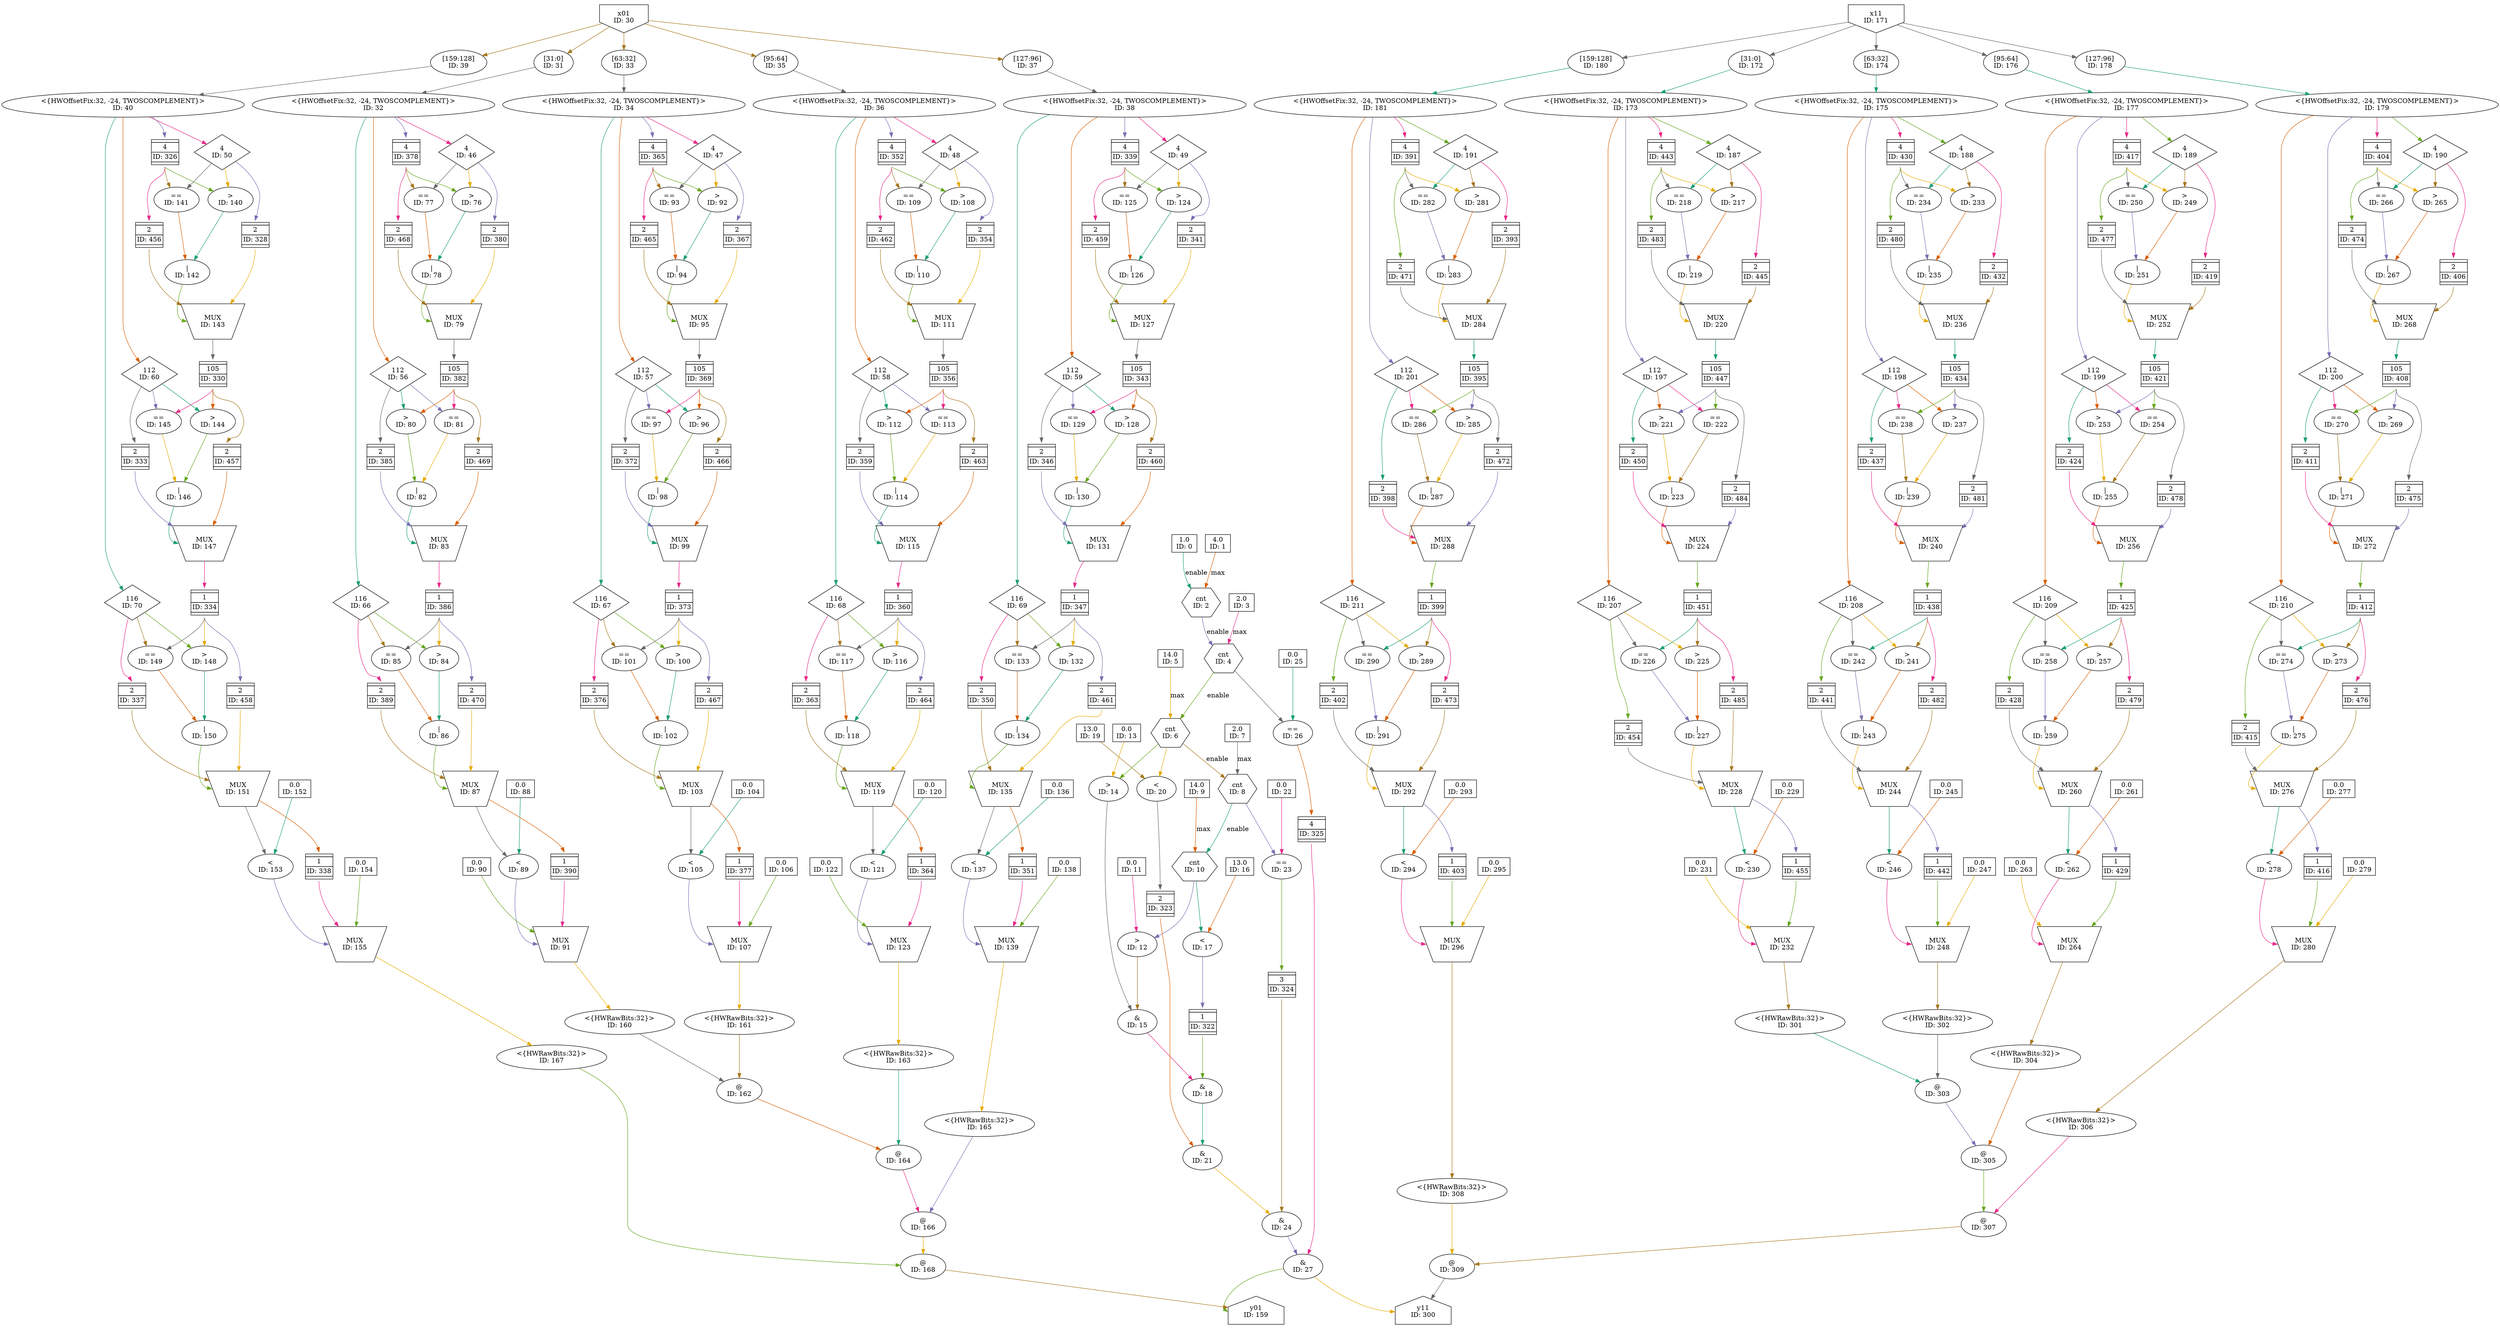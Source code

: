 digraph maxpooling00_tapnfold_2{
	NodeConstantDouble0 [shape=box, label="1.0\nID: 0"];
	NodeConstantDouble1 [shape=box, label="4.0\nID: 1"];
	NodeCounterV12 [shape=hexagon, label="cnt\nID: 2"];
	NodeConstantDouble3 [shape=box, label="2.0\nID: 3"];
	NodeCounterV14 [shape=hexagon, label="cnt\nID: 4"];
	NodeConstantDouble5 [shape=box, label="14.0\nID: 5"];
	NodeCounterV16 [shape=hexagon, label="cnt\nID: 6"];
	NodeConstantDouble7 [shape=box, label="2.0\nID: 7"];
	NodeCounterV18 [shape=hexagon, label="cnt\nID: 8"];
	NodeConstantDouble9 [shape=box, label="14.0\nID: 9"];
	NodeCounterV110 [shape=hexagon, label="cnt\nID: 10"];
	NodeConstantDouble11 [shape=box, label="0.0\nID: 11"];
	NodeGt12 [label=">\nID: 12"];
	NodeConstantDouble13 [shape=box, label="0.0\nID: 13"];
	NodeGt14 [label=">\nID: 14"];
	NodeAnd15 [label="&\nID: 15"];
	NodeConstantDouble16 [shape=box, label="13.0\nID: 16"];
	NodeLt17 [label="<\nID: 17"];
	NodeFIFO322 [shape=plaintext, label=<<TABLE BORDER="0" CELLSPACING="0" CELLBORDER="1"> <TR><TD></TD></TR><TR><TD>1</TD></TR><TR><TD>ID: 322</TD></TR> <TR><TD></TD></TR> </TABLE>>];
	NodeAnd18 [label="&\nID: 18"];
	NodeConstantDouble19 [shape=box, label="13.0\nID: 19"];
	NodeLt20 [label="<\nID: 20"];
	NodeFIFO323 [shape=plaintext, label=<<TABLE BORDER="0" CELLSPACING="0" CELLBORDER="1"> <TR><TD></TD></TR><TR><TD>2</TD></TR><TR><TD>ID: 323</TD></TR> <TR><TD></TD></TR> </TABLE>>];
	NodeAnd21 [label="&\nID: 21"];
	NodeConstantDouble22 [shape=box, label="0.0\nID: 22"];
	NodeEq23 [label="==\nID: 23"];
	NodeFIFO324 [shape=plaintext, label=<<TABLE BORDER="0" CELLSPACING="0" CELLBORDER="1"> <TR><TD></TD></TR><TR><TD>3</TD></TR><TR><TD>ID: 324</TD></TR> <TR><TD></TD></TR> </TABLE>>];
	NodeAnd24 [label="&\nID: 24"];
	NodeConstantDouble25 [shape=box, label="0.0\nID: 25"];
	NodeEq26 [label="==\nID: 26"];
	NodeFIFO325 [shape=plaintext, label=<<TABLE BORDER="0" CELLSPACING="0" CELLBORDER="1"> <TR><TD></TD></TR><TR><TD>4</TD></TR><TR><TD>ID: 325</TD></TR> <TR><TD></TD></TR> </TABLE>>];
	NodeAnd27 [label="&\nID: 27"];
	NodeInput30 [shape=invhouse, label="x01\nID: 30"];
	NodeSlice39 [label="[159:128]\nID: 39"];
	NodeReinterpret40 [label="<{HWOffsetFix:32, -24, TWOSCOMPLEMENT}>\nID: 40"];
	NodeStreamOffset70 [shape=diamond, label="116\nID: 70"];
	NodeStreamOffset60 [shape=diamond, label="112\nID: 60"];
	NodeFIFO326 [shape=plaintext, label=<<TABLE BORDER="0" CELLSPACING="0" CELLBORDER="1"> <TR><TD></TD></TR><TR><TD>4</TD></TR><TR><TD>ID: 326</TD></TR> <TR><TD></TD></TR> </TABLE>>];
	NodeStreamOffset50 [shape=diamond, label="4\nID: 50"];
	NodeGt140 [label=">\nID: 140"];
	NodeEq141 [label="==\nID: 141"];
	NodeOr142 [label="|\nID: 142"];
	NodeFIFO328 [shape=plaintext, label=<<TABLE BORDER="0" CELLSPACING="0" CELLBORDER="1"> <TR><TD></TD></TR><TR><TD>2</TD></TR><TR><TD>ID: 328</TD></TR> <TR><TD></TD></TR> </TABLE>>];
	NodeFIFO456 [shape=plaintext, label=<<TABLE BORDER="0" CELLSPACING="0" CELLBORDER="1"> <TR><TD></TD></TR><TR><TD>2</TD></TR><TR><TD>ID: 456</TD></TR> <TR><TD></TD></TR> </TABLE>>];
	NodeMux143 [shape=invtrapezium, label="MUX\nID: 143", height=0.5];
	NodeFIFO330 [shape=plaintext, label=<<TABLE BORDER="0" CELLSPACING="0" CELLBORDER="1"> <TR><TD></TD></TR><TR><TD>105</TD></TR><TR><TD>ID: 330</TD></TR> <TR><TD></TD></TR> </TABLE>>];
	NodeGt144 [label=">\nID: 144"];
	NodeEq145 [label="==\nID: 145"];
	NodeOr146 [label="|\nID: 146"];
	NodeFIFO457 [shape=plaintext, label=<<TABLE BORDER="0" CELLSPACING="0" CELLBORDER="1"> <TR><TD></TD></TR><TR><TD>2</TD></TR><TR><TD>ID: 457</TD></TR> <TR><TD></TD></TR> </TABLE>>];
	NodeFIFO333 [shape=plaintext, label=<<TABLE BORDER="0" CELLSPACING="0" CELLBORDER="1"> <TR><TD></TD></TR><TR><TD>2</TD></TR><TR><TD>ID: 333</TD></TR> <TR><TD></TD></TR> </TABLE>>];
	NodeMux147 [shape=invtrapezium, label="MUX\nID: 147", height=0.5];
	NodeFIFO334 [shape=plaintext, label=<<TABLE BORDER="0" CELLSPACING="0" CELLBORDER="1"> <TR><TD></TD></TR><TR><TD>1</TD></TR><TR><TD>ID: 334</TD></TR> <TR><TD></TD></TR> </TABLE>>];
	NodeGt148 [label=">\nID: 148"];
	NodeEq149 [label="==\nID: 149"];
	NodeOr150 [label="|\nID: 150"];
	NodeFIFO458 [shape=plaintext, label=<<TABLE BORDER="0" CELLSPACING="0" CELLBORDER="1"> <TR><TD></TD></TR><TR><TD>2</TD></TR><TR><TD>ID: 458</TD></TR> <TR><TD></TD></TR> </TABLE>>];
	NodeFIFO337 [shape=plaintext, label=<<TABLE BORDER="0" CELLSPACING="0" CELLBORDER="1"> <TR><TD></TD></TR><TR><TD>2</TD></TR><TR><TD>ID: 337</TD></TR> <TR><TD></TD></TR> </TABLE>>];
	NodeMux151 [shape=invtrapezium, label="MUX\nID: 151", height=0.5];
	NodeConstantDouble152 [shape=box, label="0.0\nID: 152"];
	NodeLt153 [label="<\nID: 153"];
	NodeFIFO338 [shape=plaintext, label=<<TABLE BORDER="0" CELLSPACING="0" CELLBORDER="1"> <TR><TD></TD></TR><TR><TD>1</TD></TR><TR><TD>ID: 338</TD></TR> <TR><TD></TD></TR> </TABLE>>];
	NodeConstantDouble154 [shape=box, label="0.0\nID: 154"];
	NodeMux155 [shape=invtrapezium, label="MUX\nID: 155", height=0.5];
	NodeReinterpret167 [label="<{HWRawBits:32}>\nID: 167"];
	NodeSlice37 [label="[127:96]\nID: 37"];
	NodeReinterpret38 [label="<{HWOffsetFix:32, -24, TWOSCOMPLEMENT}>\nID: 38"];
	NodeStreamOffset69 [shape=diamond, label="116\nID: 69"];
	NodeStreamOffset59 [shape=diamond, label="112\nID: 59"];
	NodeFIFO339 [shape=plaintext, label=<<TABLE BORDER="0" CELLSPACING="0" CELLBORDER="1"> <TR><TD></TD></TR><TR><TD>4</TD></TR><TR><TD>ID: 339</TD></TR> <TR><TD></TD></TR> </TABLE>>];
	NodeStreamOffset49 [shape=diamond, label="4\nID: 49"];
	NodeGt124 [label=">\nID: 124"];
	NodeEq125 [label="==\nID: 125"];
	NodeOr126 [label="|\nID: 126"];
	NodeFIFO341 [shape=plaintext, label=<<TABLE BORDER="0" CELLSPACING="0" CELLBORDER="1"> <TR><TD></TD></TR><TR><TD>2</TD></TR><TR><TD>ID: 341</TD></TR> <TR><TD></TD></TR> </TABLE>>];
	NodeFIFO459 [shape=plaintext, label=<<TABLE BORDER="0" CELLSPACING="0" CELLBORDER="1"> <TR><TD></TD></TR><TR><TD>2</TD></TR><TR><TD>ID: 459</TD></TR> <TR><TD></TD></TR> </TABLE>>];
	NodeMux127 [shape=invtrapezium, label="MUX\nID: 127", height=0.5];
	NodeFIFO343 [shape=plaintext, label=<<TABLE BORDER="0" CELLSPACING="0" CELLBORDER="1"> <TR><TD></TD></TR><TR><TD>105</TD></TR><TR><TD>ID: 343</TD></TR> <TR><TD></TD></TR> </TABLE>>];
	NodeGt128 [label=">\nID: 128"];
	NodeEq129 [label="==\nID: 129"];
	NodeOr130 [label="|\nID: 130"];
	NodeFIFO460 [shape=plaintext, label=<<TABLE BORDER="0" CELLSPACING="0" CELLBORDER="1"> <TR><TD></TD></TR><TR><TD>2</TD></TR><TR><TD>ID: 460</TD></TR> <TR><TD></TD></TR> </TABLE>>];
	NodeFIFO346 [shape=plaintext, label=<<TABLE BORDER="0" CELLSPACING="0" CELLBORDER="1"> <TR><TD></TD></TR><TR><TD>2</TD></TR><TR><TD>ID: 346</TD></TR> <TR><TD></TD></TR> </TABLE>>];
	NodeMux131 [shape=invtrapezium, label="MUX\nID: 131", height=0.5];
	NodeFIFO347 [shape=plaintext, label=<<TABLE BORDER="0" CELLSPACING="0" CELLBORDER="1"> <TR><TD></TD></TR><TR><TD>1</TD></TR><TR><TD>ID: 347</TD></TR> <TR><TD></TD></TR> </TABLE>>];
	NodeGt132 [label=">\nID: 132"];
	NodeEq133 [label="==\nID: 133"];
	NodeOr134 [label="|\nID: 134"];
	NodeFIFO461 [shape=plaintext, label=<<TABLE BORDER="0" CELLSPACING="0" CELLBORDER="1"> <TR><TD></TD></TR><TR><TD>2</TD></TR><TR><TD>ID: 461</TD></TR> <TR><TD></TD></TR> </TABLE>>];
	NodeFIFO350 [shape=plaintext, label=<<TABLE BORDER="0" CELLSPACING="0" CELLBORDER="1"> <TR><TD></TD></TR><TR><TD>2</TD></TR><TR><TD>ID: 350</TD></TR> <TR><TD></TD></TR> </TABLE>>];
	NodeMux135 [shape=invtrapezium, label="MUX\nID: 135", height=0.5];
	NodeConstantDouble136 [shape=box, label="0.0\nID: 136"];
	NodeLt137 [label="<\nID: 137"];
	NodeFIFO351 [shape=plaintext, label=<<TABLE BORDER="0" CELLSPACING="0" CELLBORDER="1"> <TR><TD></TD></TR><TR><TD>1</TD></TR><TR><TD>ID: 351</TD></TR> <TR><TD></TD></TR> </TABLE>>];
	NodeConstantDouble138 [shape=box, label="0.0\nID: 138"];
	NodeMux139 [shape=invtrapezium, label="MUX\nID: 139", height=0.5];
	NodeReinterpret165 [label="<{HWRawBits:32}>\nID: 165"];
	NodeSlice35 [label="[95:64]\nID: 35"];
	NodeReinterpret36 [label="<{HWOffsetFix:32, -24, TWOSCOMPLEMENT}>\nID: 36"];
	NodeStreamOffset68 [shape=diamond, label="116\nID: 68"];
	NodeStreamOffset58 [shape=diamond, label="112\nID: 58"];
	NodeFIFO352 [shape=plaintext, label=<<TABLE BORDER="0" CELLSPACING="0" CELLBORDER="1"> <TR><TD></TD></TR><TR><TD>4</TD></TR><TR><TD>ID: 352</TD></TR> <TR><TD></TD></TR> </TABLE>>];
	NodeStreamOffset48 [shape=diamond, label="4\nID: 48"];
	NodeGt108 [label=">\nID: 108"];
	NodeEq109 [label="==\nID: 109"];
	NodeOr110 [label="|\nID: 110"];
	NodeFIFO354 [shape=plaintext, label=<<TABLE BORDER="0" CELLSPACING="0" CELLBORDER="1"> <TR><TD></TD></TR><TR><TD>2</TD></TR><TR><TD>ID: 354</TD></TR> <TR><TD></TD></TR> </TABLE>>];
	NodeFIFO462 [shape=plaintext, label=<<TABLE BORDER="0" CELLSPACING="0" CELLBORDER="1"> <TR><TD></TD></TR><TR><TD>2</TD></TR><TR><TD>ID: 462</TD></TR> <TR><TD></TD></TR> </TABLE>>];
	NodeMux111 [shape=invtrapezium, label="MUX\nID: 111", height=0.5];
	NodeFIFO356 [shape=plaintext, label=<<TABLE BORDER="0" CELLSPACING="0" CELLBORDER="1"> <TR><TD></TD></TR><TR><TD>105</TD></TR><TR><TD>ID: 356</TD></TR> <TR><TD></TD></TR> </TABLE>>];
	NodeGt112 [label=">\nID: 112"];
	NodeEq113 [label="==\nID: 113"];
	NodeOr114 [label="|\nID: 114"];
	NodeFIFO463 [shape=plaintext, label=<<TABLE BORDER="0" CELLSPACING="0" CELLBORDER="1"> <TR><TD></TD></TR><TR><TD>2</TD></TR><TR><TD>ID: 463</TD></TR> <TR><TD></TD></TR> </TABLE>>];
	NodeFIFO359 [shape=plaintext, label=<<TABLE BORDER="0" CELLSPACING="0" CELLBORDER="1"> <TR><TD></TD></TR><TR><TD>2</TD></TR><TR><TD>ID: 359</TD></TR> <TR><TD></TD></TR> </TABLE>>];
	NodeMux115 [shape=invtrapezium, label="MUX\nID: 115", height=0.5];
	NodeFIFO360 [shape=plaintext, label=<<TABLE BORDER="0" CELLSPACING="0" CELLBORDER="1"> <TR><TD></TD></TR><TR><TD>1</TD></TR><TR><TD>ID: 360</TD></TR> <TR><TD></TD></TR> </TABLE>>];
	NodeGt116 [label=">\nID: 116"];
	NodeEq117 [label="==\nID: 117"];
	NodeOr118 [label="|\nID: 118"];
	NodeFIFO464 [shape=plaintext, label=<<TABLE BORDER="0" CELLSPACING="0" CELLBORDER="1"> <TR><TD></TD></TR><TR><TD>2</TD></TR><TR><TD>ID: 464</TD></TR> <TR><TD></TD></TR> </TABLE>>];
	NodeFIFO363 [shape=plaintext, label=<<TABLE BORDER="0" CELLSPACING="0" CELLBORDER="1"> <TR><TD></TD></TR><TR><TD>2</TD></TR><TR><TD>ID: 363</TD></TR> <TR><TD></TD></TR> </TABLE>>];
	NodeMux119 [shape=invtrapezium, label="MUX\nID: 119", height=0.5];
	NodeConstantDouble120 [shape=box, label="0.0\nID: 120"];
	NodeLt121 [label="<\nID: 121"];
	NodeFIFO364 [shape=plaintext, label=<<TABLE BORDER="0" CELLSPACING="0" CELLBORDER="1"> <TR><TD></TD></TR><TR><TD>1</TD></TR><TR><TD>ID: 364</TD></TR> <TR><TD></TD></TR> </TABLE>>];
	NodeConstantDouble122 [shape=box, label="0.0\nID: 122"];
	NodeMux123 [shape=invtrapezium, label="MUX\nID: 123", height=0.5];
	NodeReinterpret163 [label="<{HWRawBits:32}>\nID: 163"];
	NodeSlice33 [label="[63:32]\nID: 33"];
	NodeReinterpret34 [label="<{HWOffsetFix:32, -24, TWOSCOMPLEMENT}>\nID: 34"];
	NodeStreamOffset67 [shape=diamond, label="116\nID: 67"];
	NodeStreamOffset57 [shape=diamond, label="112\nID: 57"];
	NodeFIFO365 [shape=plaintext, label=<<TABLE BORDER="0" CELLSPACING="0" CELLBORDER="1"> <TR><TD></TD></TR><TR><TD>4</TD></TR><TR><TD>ID: 365</TD></TR> <TR><TD></TD></TR> </TABLE>>];
	NodeStreamOffset47 [shape=diamond, label="4\nID: 47"];
	NodeGt92 [label=">\nID: 92"];
	NodeEq93 [label="==\nID: 93"];
	NodeOr94 [label="|\nID: 94"];
	NodeFIFO367 [shape=plaintext, label=<<TABLE BORDER="0" CELLSPACING="0" CELLBORDER="1"> <TR><TD></TD></TR><TR><TD>2</TD></TR><TR><TD>ID: 367</TD></TR> <TR><TD></TD></TR> </TABLE>>];
	NodeFIFO465 [shape=plaintext, label=<<TABLE BORDER="0" CELLSPACING="0" CELLBORDER="1"> <TR><TD></TD></TR><TR><TD>2</TD></TR><TR><TD>ID: 465</TD></TR> <TR><TD></TD></TR> </TABLE>>];
	NodeMux95 [shape=invtrapezium, label="MUX\nID: 95", height=0.5];
	NodeFIFO369 [shape=plaintext, label=<<TABLE BORDER="0" CELLSPACING="0" CELLBORDER="1"> <TR><TD></TD></TR><TR><TD>105</TD></TR><TR><TD>ID: 369</TD></TR> <TR><TD></TD></TR> </TABLE>>];
	NodeGt96 [label=">\nID: 96"];
	NodeEq97 [label="==\nID: 97"];
	NodeOr98 [label="|\nID: 98"];
	NodeFIFO466 [shape=plaintext, label=<<TABLE BORDER="0" CELLSPACING="0" CELLBORDER="1"> <TR><TD></TD></TR><TR><TD>2</TD></TR><TR><TD>ID: 466</TD></TR> <TR><TD></TD></TR> </TABLE>>];
	NodeFIFO372 [shape=plaintext, label=<<TABLE BORDER="0" CELLSPACING="0" CELLBORDER="1"> <TR><TD></TD></TR><TR><TD>2</TD></TR><TR><TD>ID: 372</TD></TR> <TR><TD></TD></TR> </TABLE>>];
	NodeMux99 [shape=invtrapezium, label="MUX\nID: 99", height=0.5];
	NodeFIFO373 [shape=plaintext, label=<<TABLE BORDER="0" CELLSPACING="0" CELLBORDER="1"> <TR><TD></TD></TR><TR><TD>1</TD></TR><TR><TD>ID: 373</TD></TR> <TR><TD></TD></TR> </TABLE>>];
	NodeGt100 [label=">\nID: 100"];
	NodeEq101 [label="==\nID: 101"];
	NodeOr102 [label="|\nID: 102"];
	NodeFIFO467 [shape=plaintext, label=<<TABLE BORDER="0" CELLSPACING="0" CELLBORDER="1"> <TR><TD></TD></TR><TR><TD>2</TD></TR><TR><TD>ID: 467</TD></TR> <TR><TD></TD></TR> </TABLE>>];
	NodeFIFO376 [shape=plaintext, label=<<TABLE BORDER="0" CELLSPACING="0" CELLBORDER="1"> <TR><TD></TD></TR><TR><TD>2</TD></TR><TR><TD>ID: 376</TD></TR> <TR><TD></TD></TR> </TABLE>>];
	NodeMux103 [shape=invtrapezium, label="MUX\nID: 103", height=0.5];
	NodeConstantDouble104 [shape=box, label="0.0\nID: 104"];
	NodeLt105 [label="<\nID: 105"];
	NodeFIFO377 [shape=plaintext, label=<<TABLE BORDER="0" CELLSPACING="0" CELLBORDER="1"> <TR><TD></TD></TR><TR><TD>1</TD></TR><TR><TD>ID: 377</TD></TR> <TR><TD></TD></TR> </TABLE>>];
	NodeConstantDouble106 [shape=box, label="0.0\nID: 106"];
	NodeMux107 [shape=invtrapezium, label="MUX\nID: 107", height=0.5];
	NodeReinterpret161 [label="<{HWRawBits:32}>\nID: 161"];
	NodeSlice31 [label="[31:0]\nID: 31"];
	NodeReinterpret32 [label="<{HWOffsetFix:32, -24, TWOSCOMPLEMENT}>\nID: 32"];
	NodeStreamOffset66 [shape=diamond, label="116\nID: 66"];
	NodeStreamOffset56 [shape=diamond, label="112\nID: 56"];
	NodeFIFO378 [shape=plaintext, label=<<TABLE BORDER="0" CELLSPACING="0" CELLBORDER="1"> <TR><TD></TD></TR><TR><TD>4</TD></TR><TR><TD>ID: 378</TD></TR> <TR><TD></TD></TR> </TABLE>>];
	NodeStreamOffset46 [shape=diamond, label="4\nID: 46"];
	NodeGt76 [label=">\nID: 76"];
	NodeEq77 [label="==\nID: 77"];
	NodeOr78 [label="|\nID: 78"];
	NodeFIFO380 [shape=plaintext, label=<<TABLE BORDER="0" CELLSPACING="0" CELLBORDER="1"> <TR><TD></TD></TR><TR><TD>2</TD></TR><TR><TD>ID: 380</TD></TR> <TR><TD></TD></TR> </TABLE>>];
	NodeFIFO468 [shape=plaintext, label=<<TABLE BORDER="0" CELLSPACING="0" CELLBORDER="1"> <TR><TD></TD></TR><TR><TD>2</TD></TR><TR><TD>ID: 468</TD></TR> <TR><TD></TD></TR> </TABLE>>];
	NodeMux79 [shape=invtrapezium, label="MUX\nID: 79", height=0.5];
	NodeFIFO382 [shape=plaintext, label=<<TABLE BORDER="0" CELLSPACING="0" CELLBORDER="1"> <TR><TD></TD></TR><TR><TD>105</TD></TR><TR><TD>ID: 382</TD></TR> <TR><TD></TD></TR> </TABLE>>];
	NodeGt80 [label=">\nID: 80"];
	NodeEq81 [label="==\nID: 81"];
	NodeOr82 [label="|\nID: 82"];
	NodeFIFO469 [shape=plaintext, label=<<TABLE BORDER="0" CELLSPACING="0" CELLBORDER="1"> <TR><TD></TD></TR><TR><TD>2</TD></TR><TR><TD>ID: 469</TD></TR> <TR><TD></TD></TR> </TABLE>>];
	NodeFIFO385 [shape=plaintext, label=<<TABLE BORDER="0" CELLSPACING="0" CELLBORDER="1"> <TR><TD></TD></TR><TR><TD>2</TD></TR><TR><TD>ID: 385</TD></TR> <TR><TD></TD></TR> </TABLE>>];
	NodeMux83 [shape=invtrapezium, label="MUX\nID: 83", height=0.5];
	NodeFIFO386 [shape=plaintext, label=<<TABLE BORDER="0" CELLSPACING="0" CELLBORDER="1"> <TR><TD></TD></TR><TR><TD>1</TD></TR><TR><TD>ID: 386</TD></TR> <TR><TD></TD></TR> </TABLE>>];
	NodeGt84 [label=">\nID: 84"];
	NodeEq85 [label="==\nID: 85"];
	NodeOr86 [label="|\nID: 86"];
	NodeFIFO470 [shape=plaintext, label=<<TABLE BORDER="0" CELLSPACING="0" CELLBORDER="1"> <TR><TD></TD></TR><TR><TD>2</TD></TR><TR><TD>ID: 470</TD></TR> <TR><TD></TD></TR> </TABLE>>];
	NodeFIFO389 [shape=plaintext, label=<<TABLE BORDER="0" CELLSPACING="0" CELLBORDER="1"> <TR><TD></TD></TR><TR><TD>2</TD></TR><TR><TD>ID: 389</TD></TR> <TR><TD></TD></TR> </TABLE>>];
	NodeMux87 [shape=invtrapezium, label="MUX\nID: 87", height=0.5];
	NodeConstantDouble88 [shape=box, label="0.0\nID: 88"];
	NodeLt89 [label="<\nID: 89"];
	NodeFIFO390 [shape=plaintext, label=<<TABLE BORDER="0" CELLSPACING="0" CELLBORDER="1"> <TR><TD></TD></TR><TR><TD>1</TD></TR><TR><TD>ID: 390</TD></TR> <TR><TD></TD></TR> </TABLE>>];
	NodeConstantDouble90 [shape=box, label="0.0\nID: 90"];
	NodeMux91 [shape=invtrapezium, label="MUX\nID: 91", height=0.5];
	NodeReinterpret160 [label="<{HWRawBits:32}>\nID: 160"];
	NodeCat162 [label="@\nID: 162"];
	NodeCat164 [label="@\nID: 164"];
	NodeCat166 [label="@\nID: 166"];
	NodeCat168 [label="@\nID: 168"];
	NodeOutput159 [shape=house, label="y01\nID: 159"];
	NodeInput171 [shape=invhouse, label="x11\nID: 171"];
	NodeSlice180 [label="[159:128]\nID: 180"];
	NodeReinterpret181 [label="<{HWOffsetFix:32, -24, TWOSCOMPLEMENT}>\nID: 181"];
	NodeStreamOffset211 [shape=diamond, label="116\nID: 211"];
	NodeStreamOffset201 [shape=diamond, label="112\nID: 201"];
	NodeFIFO391 [shape=plaintext, label=<<TABLE BORDER="0" CELLSPACING="0" CELLBORDER="1"> <TR><TD></TD></TR><TR><TD>4</TD></TR><TR><TD>ID: 391</TD></TR> <TR><TD></TD></TR> </TABLE>>];
	NodeStreamOffset191 [shape=diamond, label="4\nID: 191"];
	NodeGt281 [label=">\nID: 281"];
	NodeEq282 [label="==\nID: 282"];
	NodeOr283 [label="|\nID: 283"];
	NodeFIFO393 [shape=plaintext, label=<<TABLE BORDER="0" CELLSPACING="0" CELLBORDER="1"> <TR><TD></TD></TR><TR><TD>2</TD></TR><TR><TD>ID: 393</TD></TR> <TR><TD></TD></TR> </TABLE>>];
	NodeFIFO471 [shape=plaintext, label=<<TABLE BORDER="0" CELLSPACING="0" CELLBORDER="1"> <TR><TD></TD></TR><TR><TD>2</TD></TR><TR><TD>ID: 471</TD></TR> <TR><TD></TD></TR> </TABLE>>];
	NodeMux284 [shape=invtrapezium, label="MUX\nID: 284", height=0.5];
	NodeFIFO395 [shape=plaintext, label=<<TABLE BORDER="0" CELLSPACING="0" CELLBORDER="1"> <TR><TD></TD></TR><TR><TD>105</TD></TR><TR><TD>ID: 395</TD></TR> <TR><TD></TD></TR> </TABLE>>];
	NodeGt285 [label=">\nID: 285"];
	NodeEq286 [label="==\nID: 286"];
	NodeOr287 [label="|\nID: 287"];
	NodeFIFO472 [shape=plaintext, label=<<TABLE BORDER="0" CELLSPACING="0" CELLBORDER="1"> <TR><TD></TD></TR><TR><TD>2</TD></TR><TR><TD>ID: 472</TD></TR> <TR><TD></TD></TR> </TABLE>>];
	NodeFIFO398 [shape=plaintext, label=<<TABLE BORDER="0" CELLSPACING="0" CELLBORDER="1"> <TR><TD></TD></TR><TR><TD>2</TD></TR><TR><TD>ID: 398</TD></TR> <TR><TD></TD></TR> </TABLE>>];
	NodeMux288 [shape=invtrapezium, label="MUX\nID: 288", height=0.5];
	NodeFIFO399 [shape=plaintext, label=<<TABLE BORDER="0" CELLSPACING="0" CELLBORDER="1"> <TR><TD></TD></TR><TR><TD>1</TD></TR><TR><TD>ID: 399</TD></TR> <TR><TD></TD></TR> </TABLE>>];
	NodeGt289 [label=">\nID: 289"];
	NodeEq290 [label="==\nID: 290"];
	NodeOr291 [label="|\nID: 291"];
	NodeFIFO473 [shape=plaintext, label=<<TABLE BORDER="0" CELLSPACING="0" CELLBORDER="1"> <TR><TD></TD></TR><TR><TD>2</TD></TR><TR><TD>ID: 473</TD></TR> <TR><TD></TD></TR> </TABLE>>];
	NodeFIFO402 [shape=plaintext, label=<<TABLE BORDER="0" CELLSPACING="0" CELLBORDER="1"> <TR><TD></TD></TR><TR><TD>2</TD></TR><TR><TD>ID: 402</TD></TR> <TR><TD></TD></TR> </TABLE>>];
	NodeMux292 [shape=invtrapezium, label="MUX\nID: 292", height=0.5];
	NodeConstantDouble293 [shape=box, label="0.0\nID: 293"];
	NodeLt294 [label="<\nID: 294"];
	NodeFIFO403 [shape=plaintext, label=<<TABLE BORDER="0" CELLSPACING="0" CELLBORDER="1"> <TR><TD></TD></TR><TR><TD>1</TD></TR><TR><TD>ID: 403</TD></TR> <TR><TD></TD></TR> </TABLE>>];
	NodeConstantDouble295 [shape=box, label="0.0\nID: 295"];
	NodeMux296 [shape=invtrapezium, label="MUX\nID: 296", height=0.5];
	NodeReinterpret308 [label="<{HWRawBits:32}>\nID: 308"];
	NodeSlice178 [label="[127:96]\nID: 178"];
	NodeReinterpret179 [label="<{HWOffsetFix:32, -24, TWOSCOMPLEMENT}>\nID: 179"];
	NodeStreamOffset210 [shape=diamond, label="116\nID: 210"];
	NodeStreamOffset200 [shape=diamond, label="112\nID: 200"];
	NodeFIFO404 [shape=plaintext, label=<<TABLE BORDER="0" CELLSPACING="0" CELLBORDER="1"> <TR><TD></TD></TR><TR><TD>4</TD></TR><TR><TD>ID: 404</TD></TR> <TR><TD></TD></TR> </TABLE>>];
	NodeStreamOffset190 [shape=diamond, label="4\nID: 190"];
	NodeGt265 [label=">\nID: 265"];
	NodeEq266 [label="==\nID: 266"];
	NodeOr267 [label="|\nID: 267"];
	NodeFIFO406 [shape=plaintext, label=<<TABLE BORDER="0" CELLSPACING="0" CELLBORDER="1"> <TR><TD></TD></TR><TR><TD>2</TD></TR><TR><TD>ID: 406</TD></TR> <TR><TD></TD></TR> </TABLE>>];
	NodeFIFO474 [shape=plaintext, label=<<TABLE BORDER="0" CELLSPACING="0" CELLBORDER="1"> <TR><TD></TD></TR><TR><TD>2</TD></TR><TR><TD>ID: 474</TD></TR> <TR><TD></TD></TR> </TABLE>>];
	NodeMux268 [shape=invtrapezium, label="MUX\nID: 268", height=0.5];
	NodeFIFO408 [shape=plaintext, label=<<TABLE BORDER="0" CELLSPACING="0" CELLBORDER="1"> <TR><TD></TD></TR><TR><TD>105</TD></TR><TR><TD>ID: 408</TD></TR> <TR><TD></TD></TR> </TABLE>>];
	NodeGt269 [label=">\nID: 269"];
	NodeEq270 [label="==\nID: 270"];
	NodeOr271 [label="|\nID: 271"];
	NodeFIFO475 [shape=plaintext, label=<<TABLE BORDER="0" CELLSPACING="0" CELLBORDER="1"> <TR><TD></TD></TR><TR><TD>2</TD></TR><TR><TD>ID: 475</TD></TR> <TR><TD></TD></TR> </TABLE>>];
	NodeFIFO411 [shape=plaintext, label=<<TABLE BORDER="0" CELLSPACING="0" CELLBORDER="1"> <TR><TD></TD></TR><TR><TD>2</TD></TR><TR><TD>ID: 411</TD></TR> <TR><TD></TD></TR> </TABLE>>];
	NodeMux272 [shape=invtrapezium, label="MUX\nID: 272", height=0.5];
	NodeFIFO412 [shape=plaintext, label=<<TABLE BORDER="0" CELLSPACING="0" CELLBORDER="1"> <TR><TD></TD></TR><TR><TD>1</TD></TR><TR><TD>ID: 412</TD></TR> <TR><TD></TD></TR> </TABLE>>];
	NodeGt273 [label=">\nID: 273"];
	NodeEq274 [label="==\nID: 274"];
	NodeOr275 [label="|\nID: 275"];
	NodeFIFO476 [shape=plaintext, label=<<TABLE BORDER="0" CELLSPACING="0" CELLBORDER="1"> <TR><TD></TD></TR><TR><TD>2</TD></TR><TR><TD>ID: 476</TD></TR> <TR><TD></TD></TR> </TABLE>>];
	NodeFIFO415 [shape=plaintext, label=<<TABLE BORDER="0" CELLSPACING="0" CELLBORDER="1"> <TR><TD></TD></TR><TR><TD>2</TD></TR><TR><TD>ID: 415</TD></TR> <TR><TD></TD></TR> </TABLE>>];
	NodeMux276 [shape=invtrapezium, label="MUX\nID: 276", height=0.5];
	NodeConstantDouble277 [shape=box, label="0.0\nID: 277"];
	NodeLt278 [label="<\nID: 278"];
	NodeFIFO416 [shape=plaintext, label=<<TABLE BORDER="0" CELLSPACING="0" CELLBORDER="1"> <TR><TD></TD></TR><TR><TD>1</TD></TR><TR><TD>ID: 416</TD></TR> <TR><TD></TD></TR> </TABLE>>];
	NodeConstantDouble279 [shape=box, label="0.0\nID: 279"];
	NodeMux280 [shape=invtrapezium, label="MUX\nID: 280", height=0.5];
	NodeReinterpret306 [label="<{HWRawBits:32}>\nID: 306"];
	NodeSlice176 [label="[95:64]\nID: 176"];
	NodeReinterpret177 [label="<{HWOffsetFix:32, -24, TWOSCOMPLEMENT}>\nID: 177"];
	NodeStreamOffset209 [shape=diamond, label="116\nID: 209"];
	NodeStreamOffset199 [shape=diamond, label="112\nID: 199"];
	NodeFIFO417 [shape=plaintext, label=<<TABLE BORDER="0" CELLSPACING="0" CELLBORDER="1"> <TR><TD></TD></TR><TR><TD>4</TD></TR><TR><TD>ID: 417</TD></TR> <TR><TD></TD></TR> </TABLE>>];
	NodeStreamOffset189 [shape=diamond, label="4\nID: 189"];
	NodeGt249 [label=">\nID: 249"];
	NodeEq250 [label="==\nID: 250"];
	NodeOr251 [label="|\nID: 251"];
	NodeFIFO419 [shape=plaintext, label=<<TABLE BORDER="0" CELLSPACING="0" CELLBORDER="1"> <TR><TD></TD></TR><TR><TD>2</TD></TR><TR><TD>ID: 419</TD></TR> <TR><TD></TD></TR> </TABLE>>];
	NodeFIFO477 [shape=plaintext, label=<<TABLE BORDER="0" CELLSPACING="0" CELLBORDER="1"> <TR><TD></TD></TR><TR><TD>2</TD></TR><TR><TD>ID: 477</TD></TR> <TR><TD></TD></TR> </TABLE>>];
	NodeMux252 [shape=invtrapezium, label="MUX\nID: 252", height=0.5];
	NodeFIFO421 [shape=plaintext, label=<<TABLE BORDER="0" CELLSPACING="0" CELLBORDER="1"> <TR><TD></TD></TR><TR><TD>105</TD></TR><TR><TD>ID: 421</TD></TR> <TR><TD></TD></TR> </TABLE>>];
	NodeGt253 [label=">\nID: 253"];
	NodeEq254 [label="==\nID: 254"];
	NodeOr255 [label="|\nID: 255"];
	NodeFIFO478 [shape=plaintext, label=<<TABLE BORDER="0" CELLSPACING="0" CELLBORDER="1"> <TR><TD></TD></TR><TR><TD>2</TD></TR><TR><TD>ID: 478</TD></TR> <TR><TD></TD></TR> </TABLE>>];
	NodeFIFO424 [shape=plaintext, label=<<TABLE BORDER="0" CELLSPACING="0" CELLBORDER="1"> <TR><TD></TD></TR><TR><TD>2</TD></TR><TR><TD>ID: 424</TD></TR> <TR><TD></TD></TR> </TABLE>>];
	NodeMux256 [shape=invtrapezium, label="MUX\nID: 256", height=0.5];
	NodeFIFO425 [shape=plaintext, label=<<TABLE BORDER="0" CELLSPACING="0" CELLBORDER="1"> <TR><TD></TD></TR><TR><TD>1</TD></TR><TR><TD>ID: 425</TD></TR> <TR><TD></TD></TR> </TABLE>>];
	NodeGt257 [label=">\nID: 257"];
	NodeEq258 [label="==\nID: 258"];
	NodeOr259 [label="|\nID: 259"];
	NodeFIFO479 [shape=plaintext, label=<<TABLE BORDER="0" CELLSPACING="0" CELLBORDER="1"> <TR><TD></TD></TR><TR><TD>2</TD></TR><TR><TD>ID: 479</TD></TR> <TR><TD></TD></TR> </TABLE>>];
	NodeFIFO428 [shape=plaintext, label=<<TABLE BORDER="0" CELLSPACING="0" CELLBORDER="1"> <TR><TD></TD></TR><TR><TD>2</TD></TR><TR><TD>ID: 428</TD></TR> <TR><TD></TD></TR> </TABLE>>];
	NodeMux260 [shape=invtrapezium, label="MUX\nID: 260", height=0.5];
	NodeConstantDouble261 [shape=box, label="0.0\nID: 261"];
	NodeLt262 [label="<\nID: 262"];
	NodeFIFO429 [shape=plaintext, label=<<TABLE BORDER="0" CELLSPACING="0" CELLBORDER="1"> <TR><TD></TD></TR><TR><TD>1</TD></TR><TR><TD>ID: 429</TD></TR> <TR><TD></TD></TR> </TABLE>>];
	NodeConstantDouble263 [shape=box, label="0.0\nID: 263"];
	NodeMux264 [shape=invtrapezium, label="MUX\nID: 264", height=0.5];
	NodeReinterpret304 [label="<{HWRawBits:32}>\nID: 304"];
	NodeSlice174 [label="[63:32]\nID: 174"];
	NodeReinterpret175 [label="<{HWOffsetFix:32, -24, TWOSCOMPLEMENT}>\nID: 175"];
	NodeStreamOffset208 [shape=diamond, label="116\nID: 208"];
	NodeStreamOffset198 [shape=diamond, label="112\nID: 198"];
	NodeFIFO430 [shape=plaintext, label=<<TABLE BORDER="0" CELLSPACING="0" CELLBORDER="1"> <TR><TD></TD></TR><TR><TD>4</TD></TR><TR><TD>ID: 430</TD></TR> <TR><TD></TD></TR> </TABLE>>];
	NodeStreamOffset188 [shape=diamond, label="4\nID: 188"];
	NodeGt233 [label=">\nID: 233"];
	NodeEq234 [label="==\nID: 234"];
	NodeOr235 [label="|\nID: 235"];
	NodeFIFO432 [shape=plaintext, label=<<TABLE BORDER="0" CELLSPACING="0" CELLBORDER="1"> <TR><TD></TD></TR><TR><TD>2</TD></TR><TR><TD>ID: 432</TD></TR> <TR><TD></TD></TR> </TABLE>>];
	NodeFIFO480 [shape=plaintext, label=<<TABLE BORDER="0" CELLSPACING="0" CELLBORDER="1"> <TR><TD></TD></TR><TR><TD>2</TD></TR><TR><TD>ID: 480</TD></TR> <TR><TD></TD></TR> </TABLE>>];
	NodeMux236 [shape=invtrapezium, label="MUX\nID: 236", height=0.5];
	NodeFIFO434 [shape=plaintext, label=<<TABLE BORDER="0" CELLSPACING="0" CELLBORDER="1"> <TR><TD></TD></TR><TR><TD>105</TD></TR><TR><TD>ID: 434</TD></TR> <TR><TD></TD></TR> </TABLE>>];
	NodeGt237 [label=">\nID: 237"];
	NodeEq238 [label="==\nID: 238"];
	NodeOr239 [label="|\nID: 239"];
	NodeFIFO481 [shape=plaintext, label=<<TABLE BORDER="0" CELLSPACING="0" CELLBORDER="1"> <TR><TD></TD></TR><TR><TD>2</TD></TR><TR><TD>ID: 481</TD></TR> <TR><TD></TD></TR> </TABLE>>];
	NodeFIFO437 [shape=plaintext, label=<<TABLE BORDER="0" CELLSPACING="0" CELLBORDER="1"> <TR><TD></TD></TR><TR><TD>2</TD></TR><TR><TD>ID: 437</TD></TR> <TR><TD></TD></TR> </TABLE>>];
	NodeMux240 [shape=invtrapezium, label="MUX\nID: 240", height=0.5];
	NodeFIFO438 [shape=plaintext, label=<<TABLE BORDER="0" CELLSPACING="0" CELLBORDER="1"> <TR><TD></TD></TR><TR><TD>1</TD></TR><TR><TD>ID: 438</TD></TR> <TR><TD></TD></TR> </TABLE>>];
	NodeGt241 [label=">\nID: 241"];
	NodeEq242 [label="==\nID: 242"];
	NodeOr243 [label="|\nID: 243"];
	NodeFIFO482 [shape=plaintext, label=<<TABLE BORDER="0" CELLSPACING="0" CELLBORDER="1"> <TR><TD></TD></TR><TR><TD>2</TD></TR><TR><TD>ID: 482</TD></TR> <TR><TD></TD></TR> </TABLE>>];
	NodeFIFO441 [shape=plaintext, label=<<TABLE BORDER="0" CELLSPACING="0" CELLBORDER="1"> <TR><TD></TD></TR><TR><TD>2</TD></TR><TR><TD>ID: 441</TD></TR> <TR><TD></TD></TR> </TABLE>>];
	NodeMux244 [shape=invtrapezium, label="MUX\nID: 244", height=0.5];
	NodeConstantDouble245 [shape=box, label="0.0\nID: 245"];
	NodeLt246 [label="<\nID: 246"];
	NodeFIFO442 [shape=plaintext, label=<<TABLE BORDER="0" CELLSPACING="0" CELLBORDER="1"> <TR><TD></TD></TR><TR><TD>1</TD></TR><TR><TD>ID: 442</TD></TR> <TR><TD></TD></TR> </TABLE>>];
	NodeConstantDouble247 [shape=box, label="0.0\nID: 247"];
	NodeMux248 [shape=invtrapezium, label="MUX\nID: 248", height=0.5];
	NodeReinterpret302 [label="<{HWRawBits:32}>\nID: 302"];
	NodeSlice172 [label="[31:0]\nID: 172"];
	NodeReinterpret173 [label="<{HWOffsetFix:32, -24, TWOSCOMPLEMENT}>\nID: 173"];
	NodeStreamOffset207 [shape=diamond, label="116\nID: 207"];
	NodeStreamOffset197 [shape=diamond, label="112\nID: 197"];
	NodeFIFO443 [shape=plaintext, label=<<TABLE BORDER="0" CELLSPACING="0" CELLBORDER="1"> <TR><TD></TD></TR><TR><TD>4</TD></TR><TR><TD>ID: 443</TD></TR> <TR><TD></TD></TR> </TABLE>>];
	NodeStreamOffset187 [shape=diamond, label="4\nID: 187"];
	NodeGt217 [label=">\nID: 217"];
	NodeEq218 [label="==\nID: 218"];
	NodeOr219 [label="|\nID: 219"];
	NodeFIFO445 [shape=plaintext, label=<<TABLE BORDER="0" CELLSPACING="0" CELLBORDER="1"> <TR><TD></TD></TR><TR><TD>2</TD></TR><TR><TD>ID: 445</TD></TR> <TR><TD></TD></TR> </TABLE>>];
	NodeFIFO483 [shape=plaintext, label=<<TABLE BORDER="0" CELLSPACING="0" CELLBORDER="1"> <TR><TD></TD></TR><TR><TD>2</TD></TR><TR><TD>ID: 483</TD></TR> <TR><TD></TD></TR> </TABLE>>];
	NodeMux220 [shape=invtrapezium, label="MUX\nID: 220", height=0.5];
	NodeFIFO447 [shape=plaintext, label=<<TABLE BORDER="0" CELLSPACING="0" CELLBORDER="1"> <TR><TD></TD></TR><TR><TD>105</TD></TR><TR><TD>ID: 447</TD></TR> <TR><TD></TD></TR> </TABLE>>];
	NodeGt221 [label=">\nID: 221"];
	NodeEq222 [label="==\nID: 222"];
	NodeOr223 [label="|\nID: 223"];
	NodeFIFO484 [shape=plaintext, label=<<TABLE BORDER="0" CELLSPACING="0" CELLBORDER="1"> <TR><TD></TD></TR><TR><TD>2</TD></TR><TR><TD>ID: 484</TD></TR> <TR><TD></TD></TR> </TABLE>>];
	NodeFIFO450 [shape=plaintext, label=<<TABLE BORDER="0" CELLSPACING="0" CELLBORDER="1"> <TR><TD></TD></TR><TR><TD>2</TD></TR><TR><TD>ID: 450</TD></TR> <TR><TD></TD></TR> </TABLE>>];
	NodeMux224 [shape=invtrapezium, label="MUX\nID: 224", height=0.5];
	NodeFIFO451 [shape=plaintext, label=<<TABLE BORDER="0" CELLSPACING="0" CELLBORDER="1"> <TR><TD></TD></TR><TR><TD>1</TD></TR><TR><TD>ID: 451</TD></TR> <TR><TD></TD></TR> </TABLE>>];
	NodeGt225 [label=">\nID: 225"];
	NodeEq226 [label="==\nID: 226"];
	NodeOr227 [label="|\nID: 227"];
	NodeFIFO485 [shape=plaintext, label=<<TABLE BORDER="0" CELLSPACING="0" CELLBORDER="1"> <TR><TD></TD></TR><TR><TD>2</TD></TR><TR><TD>ID: 485</TD></TR> <TR><TD></TD></TR> </TABLE>>];
	NodeFIFO454 [shape=plaintext, label=<<TABLE BORDER="0" CELLSPACING="0" CELLBORDER="1"> <TR><TD></TD></TR><TR><TD>2</TD></TR><TR><TD>ID: 454</TD></TR> <TR><TD></TD></TR> </TABLE>>];
	NodeMux228 [shape=invtrapezium, label="MUX\nID: 228", height=0.5];
	NodeConstantDouble229 [shape=box, label="0.0\nID: 229"];
	NodeLt230 [label="<\nID: 230"];
	NodeFIFO455 [shape=plaintext, label=<<TABLE BORDER="0" CELLSPACING="0" CELLBORDER="1"> <TR><TD></TD></TR><TR><TD>1</TD></TR><TR><TD>ID: 455</TD></TR> <TR><TD></TD></TR> </TABLE>>];
	NodeConstantDouble231 [shape=box, label="0.0\nID: 231"];
	NodeMux232 [shape=invtrapezium, label="MUX\nID: 232", height=0.5];
	NodeReinterpret301 [label="<{HWRawBits:32}>\nID: 301"];
	NodeCat303 [label="@\nID: 303"];
	NodeCat305 [label="@\nID: 305"];
	NodeCat307 [label="@\nID: 307"];
	NodeCat309 [label="@\nID: 309"];
	NodeOutput300 [shape=house, label="y11\nID: 300"];
	NodeConstantDouble0 -> NodeCounterV12[label="enable" color="/dark28/1" photon_data="EDGE,SrcNode:0,SrcNodePort:value"];
	NodeConstantDouble1 -> NodeCounterV12[label="max" color="/dark28/2" photon_data="EDGE,SrcNode:1,SrcNodePort:value"];
	NodeCounterV12 -> NodeCounterV14[label="enable" color="/dark28/3" photon_data="EDGE,SrcNode:2,SrcNodePort:wrap"];
	NodeConstantDouble3 -> NodeCounterV14[label="max" color="/dark28/4" photon_data="EDGE,SrcNode:3,SrcNodePort:value"];
	NodeCounterV14 -> NodeCounterV16[label="enable" color="/dark28/5" photon_data="EDGE,SrcNode:4,SrcNodePort:wrap"];
	NodeConstantDouble5 -> NodeCounterV16[label="max" color="/dark28/6" photon_data="EDGE,SrcNode:5,SrcNodePort:value"];
	NodeCounterV16 -> NodeCounterV18[label="enable" color="/dark28/7" photon_data="EDGE,SrcNode:6,SrcNodePort:wrap"];
	NodeConstantDouble7 -> NodeCounterV18[label="max" color="/dark28/8" photon_data="EDGE,SrcNode:7,SrcNodePort:value"];
	NodeCounterV18 -> NodeCounterV110[label="enable" color="/dark28/1" photon_data="EDGE,SrcNode:8,SrcNodePort:wrap"];
	NodeConstantDouble9 -> NodeCounterV110[label="max" color="/dark28/2" photon_data="EDGE,SrcNode:9,SrcNodePort:value"];
	NodeCounterV110 -> NodeGt12[color="/dark28/3" photon_data="EDGE,SrcNode:10,SrcNodePort:count"];
	NodeConstantDouble11 -> NodeGt12[color="/dark28/4" photon_data="EDGE,SrcNode:11,SrcNodePort:value"];
	NodeCounterV16 -> NodeGt14[color="/dark28/5" photon_data="EDGE,SrcNode:6,SrcNodePort:count"];
	NodeConstantDouble13 -> NodeGt14[color="/dark28/6" photon_data="EDGE,SrcNode:13,SrcNodePort:value"];
	NodeGt12 -> NodeAnd15[color="/dark28/7" photon_data="EDGE,SrcNode:12,SrcNodePort:result"];
	NodeGt14 -> NodeAnd15[color="/dark28/8" photon_data="EDGE,SrcNode:14,SrcNodePort:result"];
	NodeCounterV110 -> NodeLt17[color="/dark28/1" photon_data="EDGE,SrcNode:10,SrcNodePort:count"];
	NodeConstantDouble16 -> NodeLt17[color="/dark28/2" photon_data="EDGE,SrcNode:16,SrcNodePort:value"];
	NodeLt17 -> NodeFIFO322[headport="n" color="/dark28/3" photon_data="EDGE,SrcNode:17,SrcNodePort:result"];
	NodeAnd15 -> NodeAnd18[color="/dark28/4" photon_data="EDGE,SrcNode:15,SrcNodePort:result"];
	NodeFIFO322 -> NodeAnd18[tailport="s" color="/dark28/5" photon_data="EDGE,SrcNode:322,SrcNodePort:output"];
	NodeCounterV16 -> NodeLt20[color="/dark28/6" photon_data="EDGE,SrcNode:6,SrcNodePort:count"];
	NodeConstantDouble19 -> NodeLt20[color="/dark28/7" photon_data="EDGE,SrcNode:19,SrcNodePort:value"];
	NodeLt20 -> NodeFIFO323[headport="n" color="/dark28/8" photon_data="EDGE,SrcNode:20,SrcNodePort:result"];
	NodeAnd18 -> NodeAnd21[color="/dark28/1" photon_data="EDGE,SrcNode:18,SrcNodePort:result"];
	NodeFIFO323 -> NodeAnd21[tailport="s" color="/dark28/2" photon_data="EDGE,SrcNode:323,SrcNodePort:output"];
	NodeCounterV18 -> NodeEq23[color="/dark28/3" photon_data="EDGE,SrcNode:8,SrcNodePort:count"];
	NodeConstantDouble22 -> NodeEq23[color="/dark28/4" photon_data="EDGE,SrcNode:22,SrcNodePort:value"];
	NodeEq23 -> NodeFIFO324[headport="n" color="/dark28/5" photon_data="EDGE,SrcNode:23,SrcNodePort:result"];
	NodeAnd21 -> NodeAnd24[color="/dark28/6" photon_data="EDGE,SrcNode:21,SrcNodePort:result"];
	NodeFIFO324 -> NodeAnd24[tailport="s" color="/dark28/7" photon_data="EDGE,SrcNode:324,SrcNodePort:output"];
	NodeCounterV14 -> NodeEq26[color="/dark28/8" photon_data="EDGE,SrcNode:4,SrcNodePort:count"];
	NodeConstantDouble25 -> NodeEq26[color="/dark28/1" photon_data="EDGE,SrcNode:25,SrcNodePort:value"];
	NodeEq26 -> NodeFIFO325[headport="n" color="/dark28/2" photon_data="EDGE,SrcNode:26,SrcNodePort:result"];
	NodeAnd24 -> NodeAnd27[color="/dark28/3" photon_data="EDGE,SrcNode:24,SrcNodePort:result"];
	NodeFIFO325 -> NodeAnd27[tailport="s" color="/dark28/4" photon_data="EDGE,SrcNode:325,SrcNodePort:output"];
	NodeAnd27 -> NodeOutput159[headport="w" color="/dark28/5" ];
	NodeAnd27 -> NodeOutput300[headport="w" color="/dark28/6" ];
	NodeInput30 -> NodeSlice39[color="/dark28/7" photon_data="EDGE,SrcNode:30,SrcNodePort:data"];
	NodeSlice39 -> NodeReinterpret40[color="/dark28/8" photon_data="EDGE,SrcNode:39,SrcNodePort:result"];
	NodeReinterpret40 -> NodeStreamOffset70[color="/dark28/1" photon_data="EDGE,SrcNode:40,SrcNodePort:output"];
	NodeReinterpret40 -> NodeStreamOffset60[color="/dark28/2" photon_data="EDGE,SrcNode:40,SrcNodePort:output"];
	NodeReinterpret40 -> NodeFIFO326[headport="n" color="/dark28/3" photon_data="EDGE,SrcNode:40,SrcNodePort:output"];
	NodeReinterpret40 -> NodeStreamOffset50[color="/dark28/4" photon_data="EDGE,SrcNode:40,SrcNodePort:output"];
	NodeFIFO326 -> NodeGt140[tailport="s" color="/dark28/5" photon_data="EDGE,SrcNode:326,SrcNodePort:output"];
	NodeStreamOffset50 -> NodeGt140[color="/dark28/6" photon_data="EDGE,SrcNode:50,SrcNodePort:output"];
	NodeFIFO326 -> NodeEq141[tailport="s" color="/dark28/7" photon_data="EDGE,SrcNode:326,SrcNodePort:output"];
	NodeStreamOffset50 -> NodeEq141[color="/dark28/8" photon_data="EDGE,SrcNode:50,SrcNodePort:output"];
	NodeGt140 -> NodeOr142[color="/dark28/1" photon_data="EDGE,SrcNode:140,SrcNodePort:result"];
	NodeEq141 -> NodeOr142[color="/dark28/2" photon_data="EDGE,SrcNode:141,SrcNodePort:result"];
	NodeStreamOffset50 -> NodeFIFO328[headport="n" color="/dark28/3" photon_data="EDGE,SrcNode:50,SrcNodePort:output"];
	NodeFIFO326 -> NodeFIFO456[tailport="s" headport="n" color="/dark28/4" photon_data="EDGE,SrcNode:326,SrcNodePort:output"];
	NodeOr142 -> NodeMux143[headport="w" color="/dark28/5" photon_data="EDGE,SrcNode:142,SrcNodePort:result"];
	NodeFIFO328 -> NodeMux143[tailport="s" color="/dark28/6" photon_data="EDGE,SrcNode:328,SrcNodePort:output"];
	NodeFIFO456 -> NodeMux143[tailport="s" color="/dark28/7" photon_data="EDGE,SrcNode:456,SrcNodePort:output"];
	NodeMux143 -> NodeFIFO330[headport="n" color="/dark28/8" photon_data="EDGE,SrcNode:143,SrcNodePort:result"];
	NodeStreamOffset60 -> NodeGt144[color="/dark28/1" photon_data="EDGE,SrcNode:60,SrcNodePort:output"];
	NodeFIFO330 -> NodeGt144[tailport="s" color="/dark28/2" photon_data="EDGE,SrcNode:330,SrcNodePort:output"];
	NodeStreamOffset60 -> NodeEq145[color="/dark28/3" photon_data="EDGE,SrcNode:60,SrcNodePort:output"];
	NodeFIFO330 -> NodeEq145[tailport="s" color="/dark28/4" photon_data="EDGE,SrcNode:330,SrcNodePort:output"];
	NodeGt144 -> NodeOr146[color="/dark28/5" photon_data="EDGE,SrcNode:144,SrcNodePort:result"];
	NodeEq145 -> NodeOr146[color="/dark28/6" photon_data="EDGE,SrcNode:145,SrcNodePort:result"];
	NodeFIFO330 -> NodeFIFO457[tailport="s" headport="n" color="/dark28/7" photon_data="EDGE,SrcNode:330,SrcNodePort:output"];
	NodeStreamOffset60 -> NodeFIFO333[headport="n" color="/dark28/8" photon_data="EDGE,SrcNode:60,SrcNodePort:output"];
	NodeOr146 -> NodeMux147[headport="w" color="/dark28/1" photon_data="EDGE,SrcNode:146,SrcNodePort:result"];
	NodeFIFO457 -> NodeMux147[tailport="s" color="/dark28/2" photon_data="EDGE,SrcNode:457,SrcNodePort:output"];
	NodeFIFO333 -> NodeMux147[tailport="s" color="/dark28/3" photon_data="EDGE,SrcNode:333,SrcNodePort:output"];
	NodeMux147 -> NodeFIFO334[headport="n" color="/dark28/4" photon_data="EDGE,SrcNode:147,SrcNodePort:result"];
	NodeStreamOffset70 -> NodeGt148[color="/dark28/5" photon_data="EDGE,SrcNode:70,SrcNodePort:output"];
	NodeFIFO334 -> NodeGt148[tailport="s" color="/dark28/6" photon_data="EDGE,SrcNode:334,SrcNodePort:output"];
	NodeStreamOffset70 -> NodeEq149[color="/dark28/7" photon_data="EDGE,SrcNode:70,SrcNodePort:output"];
	NodeFIFO334 -> NodeEq149[tailport="s" color="/dark28/8" photon_data="EDGE,SrcNode:334,SrcNodePort:output"];
	NodeGt148 -> NodeOr150[color="/dark28/1" photon_data="EDGE,SrcNode:148,SrcNodePort:result"];
	NodeEq149 -> NodeOr150[color="/dark28/2" photon_data="EDGE,SrcNode:149,SrcNodePort:result"];
	NodeFIFO334 -> NodeFIFO458[tailport="s" headport="n" color="/dark28/3" photon_data="EDGE,SrcNode:334,SrcNodePort:output"];
	NodeStreamOffset70 -> NodeFIFO337[headport="n" color="/dark28/4" photon_data="EDGE,SrcNode:70,SrcNodePort:output"];
	NodeOr150 -> NodeMux151[headport="w" color="/dark28/5" photon_data="EDGE,SrcNode:150,SrcNodePort:result"];
	NodeFIFO458 -> NodeMux151[tailport="s" color="/dark28/6" photon_data="EDGE,SrcNode:458,SrcNodePort:output"];
	NodeFIFO337 -> NodeMux151[tailport="s" color="/dark28/7" photon_data="EDGE,SrcNode:337,SrcNodePort:output"];
	NodeMux151 -> NodeLt153[color="/dark28/8" photon_data="EDGE,SrcNode:151,SrcNodePort:result"];
	NodeConstantDouble152 -> NodeLt153[color="/dark28/1" photon_data="EDGE,SrcNode:152,SrcNodePort:value"];
	NodeMux151 -> NodeFIFO338[headport="n" color="/dark28/2" photon_data="EDGE,SrcNode:151,SrcNodePort:result"];
	NodeLt153 -> NodeMux155[headport="w" color="/dark28/3" photon_data="EDGE,SrcNode:153,SrcNodePort:result"];
	NodeFIFO338 -> NodeMux155[tailport="s" color="/dark28/4" photon_data="EDGE,SrcNode:338,SrcNodePort:output"];
	NodeConstantDouble154 -> NodeMux155[color="/dark28/5" photon_data="EDGE,SrcNode:154,SrcNodePort:value"];
	NodeMux155 -> NodeReinterpret167[color="/dark28/6" photon_data="EDGE,SrcNode:155,SrcNodePort:result"];
	NodeInput30 -> NodeSlice37[color="/dark28/7" photon_data="EDGE,SrcNode:30,SrcNodePort:data"];
	NodeSlice37 -> NodeReinterpret38[color="/dark28/8" photon_data="EDGE,SrcNode:37,SrcNodePort:result"];
	NodeReinterpret38 -> NodeStreamOffset69[color="/dark28/1" photon_data="EDGE,SrcNode:38,SrcNodePort:output"];
	NodeReinterpret38 -> NodeStreamOffset59[color="/dark28/2" photon_data="EDGE,SrcNode:38,SrcNodePort:output"];
	NodeReinterpret38 -> NodeFIFO339[headport="n" color="/dark28/3" photon_data="EDGE,SrcNode:38,SrcNodePort:output"];
	NodeReinterpret38 -> NodeStreamOffset49[color="/dark28/4" photon_data="EDGE,SrcNode:38,SrcNodePort:output"];
	NodeFIFO339 -> NodeGt124[tailport="s" color="/dark28/5" photon_data="EDGE,SrcNode:339,SrcNodePort:output"];
	NodeStreamOffset49 -> NodeGt124[color="/dark28/6" photon_data="EDGE,SrcNode:49,SrcNodePort:output"];
	NodeFIFO339 -> NodeEq125[tailport="s" color="/dark28/7" photon_data="EDGE,SrcNode:339,SrcNodePort:output"];
	NodeStreamOffset49 -> NodeEq125[color="/dark28/8" photon_data="EDGE,SrcNode:49,SrcNodePort:output"];
	NodeGt124 -> NodeOr126[color="/dark28/1" photon_data="EDGE,SrcNode:124,SrcNodePort:result"];
	NodeEq125 -> NodeOr126[color="/dark28/2" photon_data="EDGE,SrcNode:125,SrcNodePort:result"];
	NodeStreamOffset49 -> NodeFIFO341[headport="n" color="/dark28/3" photon_data="EDGE,SrcNode:49,SrcNodePort:output"];
	NodeFIFO339 -> NodeFIFO459[tailport="s" headport="n" color="/dark28/4" photon_data="EDGE,SrcNode:339,SrcNodePort:output"];
	NodeOr126 -> NodeMux127[headport="w" color="/dark28/5" photon_data="EDGE,SrcNode:126,SrcNodePort:result"];
	NodeFIFO341 -> NodeMux127[tailport="s" color="/dark28/6" photon_data="EDGE,SrcNode:341,SrcNodePort:output"];
	NodeFIFO459 -> NodeMux127[tailport="s" color="/dark28/7" photon_data="EDGE,SrcNode:459,SrcNodePort:output"];
	NodeMux127 -> NodeFIFO343[headport="n" color="/dark28/8" photon_data="EDGE,SrcNode:127,SrcNodePort:result"];
	NodeStreamOffset59 -> NodeGt128[color="/dark28/1" photon_data="EDGE,SrcNode:59,SrcNodePort:output"];
	NodeFIFO343 -> NodeGt128[tailport="s" color="/dark28/2" photon_data="EDGE,SrcNode:343,SrcNodePort:output"];
	NodeStreamOffset59 -> NodeEq129[color="/dark28/3" photon_data="EDGE,SrcNode:59,SrcNodePort:output"];
	NodeFIFO343 -> NodeEq129[tailport="s" color="/dark28/4" photon_data="EDGE,SrcNode:343,SrcNodePort:output"];
	NodeGt128 -> NodeOr130[color="/dark28/5" photon_data="EDGE,SrcNode:128,SrcNodePort:result"];
	NodeEq129 -> NodeOr130[color="/dark28/6" photon_data="EDGE,SrcNode:129,SrcNodePort:result"];
	NodeFIFO343 -> NodeFIFO460[tailport="s" headport="n" color="/dark28/7" photon_data="EDGE,SrcNode:343,SrcNodePort:output"];
	NodeStreamOffset59 -> NodeFIFO346[headport="n" color="/dark28/8" photon_data="EDGE,SrcNode:59,SrcNodePort:output"];
	NodeOr130 -> NodeMux131[headport="w" color="/dark28/1" photon_data="EDGE,SrcNode:130,SrcNodePort:result"];
	NodeFIFO460 -> NodeMux131[tailport="s" color="/dark28/2" photon_data="EDGE,SrcNode:460,SrcNodePort:output"];
	NodeFIFO346 -> NodeMux131[tailport="s" color="/dark28/3" photon_data="EDGE,SrcNode:346,SrcNodePort:output"];
	NodeMux131 -> NodeFIFO347[headport="n" color="/dark28/4" photon_data="EDGE,SrcNode:131,SrcNodePort:result"];
	NodeStreamOffset69 -> NodeGt132[color="/dark28/5" photon_data="EDGE,SrcNode:69,SrcNodePort:output"];
	NodeFIFO347 -> NodeGt132[tailport="s" color="/dark28/6" photon_data="EDGE,SrcNode:347,SrcNodePort:output"];
	NodeStreamOffset69 -> NodeEq133[color="/dark28/7" photon_data="EDGE,SrcNode:69,SrcNodePort:output"];
	NodeFIFO347 -> NodeEq133[tailport="s" color="/dark28/8" photon_data="EDGE,SrcNode:347,SrcNodePort:output"];
	NodeGt132 -> NodeOr134[color="/dark28/1" photon_data="EDGE,SrcNode:132,SrcNodePort:result"];
	NodeEq133 -> NodeOr134[color="/dark28/2" photon_data="EDGE,SrcNode:133,SrcNodePort:result"];
	NodeFIFO347 -> NodeFIFO461[tailport="s" headport="n" color="/dark28/3" photon_data="EDGE,SrcNode:347,SrcNodePort:output"];
	NodeStreamOffset69 -> NodeFIFO350[headport="n" color="/dark28/4" photon_data="EDGE,SrcNode:69,SrcNodePort:output"];
	NodeOr134 -> NodeMux135[headport="w" color="/dark28/5" photon_data="EDGE,SrcNode:134,SrcNodePort:result"];
	NodeFIFO461 -> NodeMux135[tailport="s" color="/dark28/6" photon_data="EDGE,SrcNode:461,SrcNodePort:output"];
	NodeFIFO350 -> NodeMux135[tailport="s" color="/dark28/7" photon_data="EDGE,SrcNode:350,SrcNodePort:output"];
	NodeMux135 -> NodeLt137[color="/dark28/8" photon_data="EDGE,SrcNode:135,SrcNodePort:result"];
	NodeConstantDouble136 -> NodeLt137[color="/dark28/1" photon_data="EDGE,SrcNode:136,SrcNodePort:value"];
	NodeMux135 -> NodeFIFO351[headport="n" color="/dark28/2" photon_data="EDGE,SrcNode:135,SrcNodePort:result"];
	NodeLt137 -> NodeMux139[headport="w" color="/dark28/3" photon_data="EDGE,SrcNode:137,SrcNodePort:result"];
	NodeFIFO351 -> NodeMux139[tailport="s" color="/dark28/4" photon_data="EDGE,SrcNode:351,SrcNodePort:output"];
	NodeConstantDouble138 -> NodeMux139[color="/dark28/5" photon_data="EDGE,SrcNode:138,SrcNodePort:value"];
	NodeMux139 -> NodeReinterpret165[color="/dark28/6" photon_data="EDGE,SrcNode:139,SrcNodePort:result"];
	NodeInput30 -> NodeSlice35[color="/dark28/7" photon_data="EDGE,SrcNode:30,SrcNodePort:data"];
	NodeSlice35 -> NodeReinterpret36[color="/dark28/8" photon_data="EDGE,SrcNode:35,SrcNodePort:result"];
	NodeReinterpret36 -> NodeStreamOffset68[color="/dark28/1" photon_data="EDGE,SrcNode:36,SrcNodePort:output"];
	NodeReinterpret36 -> NodeStreamOffset58[color="/dark28/2" photon_data="EDGE,SrcNode:36,SrcNodePort:output"];
	NodeReinterpret36 -> NodeFIFO352[headport="n" color="/dark28/3" photon_data="EDGE,SrcNode:36,SrcNodePort:output"];
	NodeReinterpret36 -> NodeStreamOffset48[color="/dark28/4" photon_data="EDGE,SrcNode:36,SrcNodePort:output"];
	NodeFIFO352 -> NodeGt108[tailport="s" color="/dark28/5" photon_data="EDGE,SrcNode:352,SrcNodePort:output"];
	NodeStreamOffset48 -> NodeGt108[color="/dark28/6" photon_data="EDGE,SrcNode:48,SrcNodePort:output"];
	NodeFIFO352 -> NodeEq109[tailport="s" color="/dark28/7" photon_data="EDGE,SrcNode:352,SrcNodePort:output"];
	NodeStreamOffset48 -> NodeEq109[color="/dark28/8" photon_data="EDGE,SrcNode:48,SrcNodePort:output"];
	NodeGt108 -> NodeOr110[color="/dark28/1" photon_data="EDGE,SrcNode:108,SrcNodePort:result"];
	NodeEq109 -> NodeOr110[color="/dark28/2" photon_data="EDGE,SrcNode:109,SrcNodePort:result"];
	NodeStreamOffset48 -> NodeFIFO354[headport="n" color="/dark28/3" photon_data="EDGE,SrcNode:48,SrcNodePort:output"];
	NodeFIFO352 -> NodeFIFO462[tailport="s" headport="n" color="/dark28/4" photon_data="EDGE,SrcNode:352,SrcNodePort:output"];
	NodeOr110 -> NodeMux111[headport="w" color="/dark28/5" photon_data="EDGE,SrcNode:110,SrcNodePort:result"];
	NodeFIFO354 -> NodeMux111[tailport="s" color="/dark28/6" photon_data="EDGE,SrcNode:354,SrcNodePort:output"];
	NodeFIFO462 -> NodeMux111[tailport="s" color="/dark28/7" photon_data="EDGE,SrcNode:462,SrcNodePort:output"];
	NodeMux111 -> NodeFIFO356[headport="n" color="/dark28/8" photon_data="EDGE,SrcNode:111,SrcNodePort:result"];
	NodeStreamOffset58 -> NodeGt112[color="/dark28/1" photon_data="EDGE,SrcNode:58,SrcNodePort:output"];
	NodeFIFO356 -> NodeGt112[tailport="s" color="/dark28/2" photon_data="EDGE,SrcNode:356,SrcNodePort:output"];
	NodeStreamOffset58 -> NodeEq113[color="/dark28/3" photon_data="EDGE,SrcNode:58,SrcNodePort:output"];
	NodeFIFO356 -> NodeEq113[tailport="s" color="/dark28/4" photon_data="EDGE,SrcNode:356,SrcNodePort:output"];
	NodeGt112 -> NodeOr114[color="/dark28/5" photon_data="EDGE,SrcNode:112,SrcNodePort:result"];
	NodeEq113 -> NodeOr114[color="/dark28/6" photon_data="EDGE,SrcNode:113,SrcNodePort:result"];
	NodeFIFO356 -> NodeFIFO463[tailport="s" headport="n" color="/dark28/7" photon_data="EDGE,SrcNode:356,SrcNodePort:output"];
	NodeStreamOffset58 -> NodeFIFO359[headport="n" color="/dark28/8" photon_data="EDGE,SrcNode:58,SrcNodePort:output"];
	NodeOr114 -> NodeMux115[headport="w" color="/dark28/1" photon_data="EDGE,SrcNode:114,SrcNodePort:result"];
	NodeFIFO463 -> NodeMux115[tailport="s" color="/dark28/2" photon_data="EDGE,SrcNode:463,SrcNodePort:output"];
	NodeFIFO359 -> NodeMux115[tailport="s" color="/dark28/3" photon_data="EDGE,SrcNode:359,SrcNodePort:output"];
	NodeMux115 -> NodeFIFO360[headport="n" color="/dark28/4" photon_data="EDGE,SrcNode:115,SrcNodePort:result"];
	NodeStreamOffset68 -> NodeGt116[color="/dark28/5" photon_data="EDGE,SrcNode:68,SrcNodePort:output"];
	NodeFIFO360 -> NodeGt116[tailport="s" color="/dark28/6" photon_data="EDGE,SrcNode:360,SrcNodePort:output"];
	NodeStreamOffset68 -> NodeEq117[color="/dark28/7" photon_data="EDGE,SrcNode:68,SrcNodePort:output"];
	NodeFIFO360 -> NodeEq117[tailport="s" color="/dark28/8" photon_data="EDGE,SrcNode:360,SrcNodePort:output"];
	NodeGt116 -> NodeOr118[color="/dark28/1" photon_data="EDGE,SrcNode:116,SrcNodePort:result"];
	NodeEq117 -> NodeOr118[color="/dark28/2" photon_data="EDGE,SrcNode:117,SrcNodePort:result"];
	NodeFIFO360 -> NodeFIFO464[tailport="s" headport="n" color="/dark28/3" photon_data="EDGE,SrcNode:360,SrcNodePort:output"];
	NodeStreamOffset68 -> NodeFIFO363[headport="n" color="/dark28/4" photon_data="EDGE,SrcNode:68,SrcNodePort:output"];
	NodeOr118 -> NodeMux119[headport="w" color="/dark28/5" photon_data="EDGE,SrcNode:118,SrcNodePort:result"];
	NodeFIFO464 -> NodeMux119[tailport="s" color="/dark28/6" photon_data="EDGE,SrcNode:464,SrcNodePort:output"];
	NodeFIFO363 -> NodeMux119[tailport="s" color="/dark28/7" photon_data="EDGE,SrcNode:363,SrcNodePort:output"];
	NodeMux119 -> NodeLt121[color="/dark28/8" photon_data="EDGE,SrcNode:119,SrcNodePort:result"];
	NodeConstantDouble120 -> NodeLt121[color="/dark28/1" photon_data="EDGE,SrcNode:120,SrcNodePort:value"];
	NodeMux119 -> NodeFIFO364[headport="n" color="/dark28/2" photon_data="EDGE,SrcNode:119,SrcNodePort:result"];
	NodeLt121 -> NodeMux123[headport="w" color="/dark28/3" photon_data="EDGE,SrcNode:121,SrcNodePort:result"];
	NodeFIFO364 -> NodeMux123[tailport="s" color="/dark28/4" photon_data="EDGE,SrcNode:364,SrcNodePort:output"];
	NodeConstantDouble122 -> NodeMux123[color="/dark28/5" photon_data="EDGE,SrcNode:122,SrcNodePort:value"];
	NodeMux123 -> NodeReinterpret163[color="/dark28/6" photon_data="EDGE,SrcNode:123,SrcNodePort:result"];
	NodeInput30 -> NodeSlice33[color="/dark28/7" photon_data="EDGE,SrcNode:30,SrcNodePort:data"];
	NodeSlice33 -> NodeReinterpret34[color="/dark28/8" photon_data="EDGE,SrcNode:33,SrcNodePort:result"];
	NodeReinterpret34 -> NodeStreamOffset67[color="/dark28/1" photon_data="EDGE,SrcNode:34,SrcNodePort:output"];
	NodeReinterpret34 -> NodeStreamOffset57[color="/dark28/2" photon_data="EDGE,SrcNode:34,SrcNodePort:output"];
	NodeReinterpret34 -> NodeFIFO365[headport="n" color="/dark28/3" photon_data="EDGE,SrcNode:34,SrcNodePort:output"];
	NodeReinterpret34 -> NodeStreamOffset47[color="/dark28/4" photon_data="EDGE,SrcNode:34,SrcNodePort:output"];
	NodeFIFO365 -> NodeGt92[tailport="s" color="/dark28/5" photon_data="EDGE,SrcNode:365,SrcNodePort:output"];
	NodeStreamOffset47 -> NodeGt92[color="/dark28/6" photon_data="EDGE,SrcNode:47,SrcNodePort:output"];
	NodeFIFO365 -> NodeEq93[tailport="s" color="/dark28/7" photon_data="EDGE,SrcNode:365,SrcNodePort:output"];
	NodeStreamOffset47 -> NodeEq93[color="/dark28/8" photon_data="EDGE,SrcNode:47,SrcNodePort:output"];
	NodeGt92 -> NodeOr94[color="/dark28/1" photon_data="EDGE,SrcNode:92,SrcNodePort:result"];
	NodeEq93 -> NodeOr94[color="/dark28/2" photon_data="EDGE,SrcNode:93,SrcNodePort:result"];
	NodeStreamOffset47 -> NodeFIFO367[headport="n" color="/dark28/3" photon_data="EDGE,SrcNode:47,SrcNodePort:output"];
	NodeFIFO365 -> NodeFIFO465[tailport="s" headport="n" color="/dark28/4" photon_data="EDGE,SrcNode:365,SrcNodePort:output"];
	NodeOr94 -> NodeMux95[headport="w" color="/dark28/5" photon_data="EDGE,SrcNode:94,SrcNodePort:result"];
	NodeFIFO367 -> NodeMux95[tailport="s" color="/dark28/6" photon_data="EDGE,SrcNode:367,SrcNodePort:output"];
	NodeFIFO465 -> NodeMux95[tailport="s" color="/dark28/7" photon_data="EDGE,SrcNode:465,SrcNodePort:output"];
	NodeMux95 -> NodeFIFO369[headport="n" color="/dark28/8" photon_data="EDGE,SrcNode:95,SrcNodePort:result"];
	NodeStreamOffset57 -> NodeGt96[color="/dark28/1" photon_data="EDGE,SrcNode:57,SrcNodePort:output"];
	NodeFIFO369 -> NodeGt96[tailport="s" color="/dark28/2" photon_data="EDGE,SrcNode:369,SrcNodePort:output"];
	NodeStreamOffset57 -> NodeEq97[color="/dark28/3" photon_data="EDGE,SrcNode:57,SrcNodePort:output"];
	NodeFIFO369 -> NodeEq97[tailport="s" color="/dark28/4" photon_data="EDGE,SrcNode:369,SrcNodePort:output"];
	NodeGt96 -> NodeOr98[color="/dark28/5" photon_data="EDGE,SrcNode:96,SrcNodePort:result"];
	NodeEq97 -> NodeOr98[color="/dark28/6" photon_data="EDGE,SrcNode:97,SrcNodePort:result"];
	NodeFIFO369 -> NodeFIFO466[tailport="s" headport="n" color="/dark28/7" photon_data="EDGE,SrcNode:369,SrcNodePort:output"];
	NodeStreamOffset57 -> NodeFIFO372[headport="n" color="/dark28/8" photon_data="EDGE,SrcNode:57,SrcNodePort:output"];
	NodeOr98 -> NodeMux99[headport="w" color="/dark28/1" photon_data="EDGE,SrcNode:98,SrcNodePort:result"];
	NodeFIFO466 -> NodeMux99[tailport="s" color="/dark28/2" photon_data="EDGE,SrcNode:466,SrcNodePort:output"];
	NodeFIFO372 -> NodeMux99[tailport="s" color="/dark28/3" photon_data="EDGE,SrcNode:372,SrcNodePort:output"];
	NodeMux99 -> NodeFIFO373[headport="n" color="/dark28/4" photon_data="EDGE,SrcNode:99,SrcNodePort:result"];
	NodeStreamOffset67 -> NodeGt100[color="/dark28/5" photon_data="EDGE,SrcNode:67,SrcNodePort:output"];
	NodeFIFO373 -> NodeGt100[tailport="s" color="/dark28/6" photon_data="EDGE,SrcNode:373,SrcNodePort:output"];
	NodeStreamOffset67 -> NodeEq101[color="/dark28/7" photon_data="EDGE,SrcNode:67,SrcNodePort:output"];
	NodeFIFO373 -> NodeEq101[tailport="s" color="/dark28/8" photon_data="EDGE,SrcNode:373,SrcNodePort:output"];
	NodeGt100 -> NodeOr102[color="/dark28/1" photon_data="EDGE,SrcNode:100,SrcNodePort:result"];
	NodeEq101 -> NodeOr102[color="/dark28/2" photon_data="EDGE,SrcNode:101,SrcNodePort:result"];
	NodeFIFO373 -> NodeFIFO467[tailport="s" headport="n" color="/dark28/3" photon_data="EDGE,SrcNode:373,SrcNodePort:output"];
	NodeStreamOffset67 -> NodeFIFO376[headport="n" color="/dark28/4" photon_data="EDGE,SrcNode:67,SrcNodePort:output"];
	NodeOr102 -> NodeMux103[headport="w" color="/dark28/5" photon_data="EDGE,SrcNode:102,SrcNodePort:result"];
	NodeFIFO467 -> NodeMux103[tailport="s" color="/dark28/6" photon_data="EDGE,SrcNode:467,SrcNodePort:output"];
	NodeFIFO376 -> NodeMux103[tailport="s" color="/dark28/7" photon_data="EDGE,SrcNode:376,SrcNodePort:output"];
	NodeMux103 -> NodeLt105[color="/dark28/8" photon_data="EDGE,SrcNode:103,SrcNodePort:result"];
	NodeConstantDouble104 -> NodeLt105[color="/dark28/1" photon_data="EDGE,SrcNode:104,SrcNodePort:value"];
	NodeMux103 -> NodeFIFO377[headport="n" color="/dark28/2" photon_data="EDGE,SrcNode:103,SrcNodePort:result"];
	NodeLt105 -> NodeMux107[headport="w" color="/dark28/3" photon_data="EDGE,SrcNode:105,SrcNodePort:result"];
	NodeFIFO377 -> NodeMux107[tailport="s" color="/dark28/4" photon_data="EDGE,SrcNode:377,SrcNodePort:output"];
	NodeConstantDouble106 -> NodeMux107[color="/dark28/5" photon_data="EDGE,SrcNode:106,SrcNodePort:value"];
	NodeMux107 -> NodeReinterpret161[color="/dark28/6" photon_data="EDGE,SrcNode:107,SrcNodePort:result"];
	NodeInput30 -> NodeSlice31[color="/dark28/7" photon_data="EDGE,SrcNode:30,SrcNodePort:data"];
	NodeSlice31 -> NodeReinterpret32[color="/dark28/8" photon_data="EDGE,SrcNode:31,SrcNodePort:result"];
	NodeReinterpret32 -> NodeStreamOffset66[color="/dark28/1" photon_data="EDGE,SrcNode:32,SrcNodePort:output"];
	NodeReinterpret32 -> NodeStreamOffset56[color="/dark28/2" photon_data="EDGE,SrcNode:32,SrcNodePort:output"];
	NodeReinterpret32 -> NodeFIFO378[headport="n" color="/dark28/3" photon_data="EDGE,SrcNode:32,SrcNodePort:output"];
	NodeReinterpret32 -> NodeStreamOffset46[color="/dark28/4" photon_data="EDGE,SrcNode:32,SrcNodePort:output"];
	NodeFIFO378 -> NodeGt76[tailport="s" color="/dark28/5" photon_data="EDGE,SrcNode:378,SrcNodePort:output"];
	NodeStreamOffset46 -> NodeGt76[color="/dark28/6" photon_data="EDGE,SrcNode:46,SrcNodePort:output"];
	NodeFIFO378 -> NodeEq77[tailport="s" color="/dark28/7" photon_data="EDGE,SrcNode:378,SrcNodePort:output"];
	NodeStreamOffset46 -> NodeEq77[color="/dark28/8" photon_data="EDGE,SrcNode:46,SrcNodePort:output"];
	NodeGt76 -> NodeOr78[color="/dark28/1" photon_data="EDGE,SrcNode:76,SrcNodePort:result"];
	NodeEq77 -> NodeOr78[color="/dark28/2" photon_data="EDGE,SrcNode:77,SrcNodePort:result"];
	NodeStreamOffset46 -> NodeFIFO380[headport="n" color="/dark28/3" photon_data="EDGE,SrcNode:46,SrcNodePort:output"];
	NodeFIFO378 -> NodeFIFO468[tailport="s" headport="n" color="/dark28/4" photon_data="EDGE,SrcNode:378,SrcNodePort:output"];
	NodeOr78 -> NodeMux79[headport="w" color="/dark28/5" photon_data="EDGE,SrcNode:78,SrcNodePort:result"];
	NodeFIFO380 -> NodeMux79[tailport="s" color="/dark28/6" photon_data="EDGE,SrcNode:380,SrcNodePort:output"];
	NodeFIFO468 -> NodeMux79[tailport="s" color="/dark28/7" photon_data="EDGE,SrcNode:468,SrcNodePort:output"];
	NodeMux79 -> NodeFIFO382[headport="n" color="/dark28/8" photon_data="EDGE,SrcNode:79,SrcNodePort:result"];
	NodeStreamOffset56 -> NodeGt80[color="/dark28/1" photon_data="EDGE,SrcNode:56,SrcNodePort:output"];
	NodeFIFO382 -> NodeGt80[tailport="s" color="/dark28/2" photon_data="EDGE,SrcNode:382,SrcNodePort:output"];
	NodeStreamOffset56 -> NodeEq81[color="/dark28/3" photon_data="EDGE,SrcNode:56,SrcNodePort:output"];
	NodeFIFO382 -> NodeEq81[tailport="s" color="/dark28/4" photon_data="EDGE,SrcNode:382,SrcNodePort:output"];
	NodeGt80 -> NodeOr82[color="/dark28/5" photon_data="EDGE,SrcNode:80,SrcNodePort:result"];
	NodeEq81 -> NodeOr82[color="/dark28/6" photon_data="EDGE,SrcNode:81,SrcNodePort:result"];
	NodeFIFO382 -> NodeFIFO469[tailport="s" headport="n" color="/dark28/7" photon_data="EDGE,SrcNode:382,SrcNodePort:output"];
	NodeStreamOffset56 -> NodeFIFO385[headport="n" color="/dark28/8" photon_data="EDGE,SrcNode:56,SrcNodePort:output"];
	NodeOr82 -> NodeMux83[headport="w" color="/dark28/1" photon_data="EDGE,SrcNode:82,SrcNodePort:result"];
	NodeFIFO469 -> NodeMux83[tailport="s" color="/dark28/2" photon_data="EDGE,SrcNode:469,SrcNodePort:output"];
	NodeFIFO385 -> NodeMux83[tailport="s" color="/dark28/3" photon_data="EDGE,SrcNode:385,SrcNodePort:output"];
	NodeMux83 -> NodeFIFO386[headport="n" color="/dark28/4" photon_data="EDGE,SrcNode:83,SrcNodePort:result"];
	NodeStreamOffset66 -> NodeGt84[color="/dark28/5" photon_data="EDGE,SrcNode:66,SrcNodePort:output"];
	NodeFIFO386 -> NodeGt84[tailport="s" color="/dark28/6" photon_data="EDGE,SrcNode:386,SrcNodePort:output"];
	NodeStreamOffset66 -> NodeEq85[color="/dark28/7" photon_data="EDGE,SrcNode:66,SrcNodePort:output"];
	NodeFIFO386 -> NodeEq85[tailport="s" color="/dark28/8" photon_data="EDGE,SrcNode:386,SrcNodePort:output"];
	NodeGt84 -> NodeOr86[color="/dark28/1" photon_data="EDGE,SrcNode:84,SrcNodePort:result"];
	NodeEq85 -> NodeOr86[color="/dark28/2" photon_data="EDGE,SrcNode:85,SrcNodePort:result"];
	NodeFIFO386 -> NodeFIFO470[tailport="s" headport="n" color="/dark28/3" photon_data="EDGE,SrcNode:386,SrcNodePort:output"];
	NodeStreamOffset66 -> NodeFIFO389[headport="n" color="/dark28/4" photon_data="EDGE,SrcNode:66,SrcNodePort:output"];
	NodeOr86 -> NodeMux87[headport="w" color="/dark28/5" photon_data="EDGE,SrcNode:86,SrcNodePort:result"];
	NodeFIFO470 -> NodeMux87[tailport="s" color="/dark28/6" photon_data="EDGE,SrcNode:470,SrcNodePort:output"];
	NodeFIFO389 -> NodeMux87[tailport="s" color="/dark28/7" photon_data="EDGE,SrcNode:389,SrcNodePort:output"];
	NodeMux87 -> NodeLt89[color="/dark28/8" photon_data="EDGE,SrcNode:87,SrcNodePort:result"];
	NodeConstantDouble88 -> NodeLt89[color="/dark28/1" photon_data="EDGE,SrcNode:88,SrcNodePort:value"];
	NodeMux87 -> NodeFIFO390[headport="n" color="/dark28/2" photon_data="EDGE,SrcNode:87,SrcNodePort:result"];
	NodeLt89 -> NodeMux91[headport="w" color="/dark28/3" photon_data="EDGE,SrcNode:89,SrcNodePort:result"];
	NodeFIFO390 -> NodeMux91[tailport="s" color="/dark28/4" photon_data="EDGE,SrcNode:390,SrcNodePort:output"];
	NodeConstantDouble90 -> NodeMux91[color="/dark28/5" photon_data="EDGE,SrcNode:90,SrcNodePort:value"];
	NodeMux91 -> NodeReinterpret160[color="/dark28/6" photon_data="EDGE,SrcNode:91,SrcNodePort:result"];
	NodeReinterpret161 -> NodeCat162[color="/dark28/7" photon_data="EDGE,SrcNode:161,SrcNodePort:output"];
	NodeReinterpret160 -> NodeCat162[color="/dark28/8" photon_data="EDGE,SrcNode:160,SrcNodePort:output"];
	NodeReinterpret163 -> NodeCat164[color="/dark28/1" photon_data="EDGE,SrcNode:163,SrcNodePort:output"];
	NodeCat162 -> NodeCat164[color="/dark28/2" photon_data="EDGE,SrcNode:162,SrcNodePort:result"];
	NodeReinterpret165 -> NodeCat166[color="/dark28/3" photon_data="EDGE,SrcNode:165,SrcNodePort:output"];
	NodeCat164 -> NodeCat166[color="/dark28/4" photon_data="EDGE,SrcNode:164,SrcNodePort:result"];
	NodeReinterpret167 -> NodeCat168[color="/dark28/5" photon_data="EDGE,SrcNode:167,SrcNodePort:output"];
	NodeCat166 -> NodeCat168[color="/dark28/6" photon_data="EDGE,SrcNode:166,SrcNodePort:result"];
	NodeCat168 -> NodeOutput159[color="/dark28/7" photon_data="EDGE,SrcNode:168,SrcNodePort:result"];
	NodeInput171 -> NodeSlice180[color="/dark28/8" photon_data="EDGE,SrcNode:171,SrcNodePort:data"];
	NodeSlice180 -> NodeReinterpret181[color="/dark28/1" photon_data="EDGE,SrcNode:180,SrcNodePort:result"];
	NodeReinterpret181 -> NodeStreamOffset211[color="/dark28/2" photon_data="EDGE,SrcNode:181,SrcNodePort:output"];
	NodeReinterpret181 -> NodeStreamOffset201[color="/dark28/3" photon_data="EDGE,SrcNode:181,SrcNodePort:output"];
	NodeReinterpret181 -> NodeFIFO391[headport="n" color="/dark28/4" photon_data="EDGE,SrcNode:181,SrcNodePort:output"];
	NodeReinterpret181 -> NodeStreamOffset191[color="/dark28/5" photon_data="EDGE,SrcNode:181,SrcNodePort:output"];
	NodeFIFO391 -> NodeGt281[tailport="s" color="/dark28/6" photon_data="EDGE,SrcNode:391,SrcNodePort:output"];
	NodeStreamOffset191 -> NodeGt281[color="/dark28/7" photon_data="EDGE,SrcNode:191,SrcNodePort:output"];
	NodeFIFO391 -> NodeEq282[tailport="s" color="/dark28/8" photon_data="EDGE,SrcNode:391,SrcNodePort:output"];
	NodeStreamOffset191 -> NodeEq282[color="/dark28/1" photon_data="EDGE,SrcNode:191,SrcNodePort:output"];
	NodeGt281 -> NodeOr283[color="/dark28/2" photon_data="EDGE,SrcNode:281,SrcNodePort:result"];
	NodeEq282 -> NodeOr283[color="/dark28/3" photon_data="EDGE,SrcNode:282,SrcNodePort:result"];
	NodeStreamOffset191 -> NodeFIFO393[headport="n" color="/dark28/4" photon_data="EDGE,SrcNode:191,SrcNodePort:output"];
	NodeFIFO391 -> NodeFIFO471[tailport="s" headport="n" color="/dark28/5" photon_data="EDGE,SrcNode:391,SrcNodePort:output"];
	NodeOr283 -> NodeMux284[headport="w" color="/dark28/6" photon_data="EDGE,SrcNode:283,SrcNodePort:result"];
	NodeFIFO393 -> NodeMux284[tailport="s" color="/dark28/7" photon_data="EDGE,SrcNode:393,SrcNodePort:output"];
	NodeFIFO471 -> NodeMux284[tailport="s" color="/dark28/8" photon_data="EDGE,SrcNode:471,SrcNodePort:output"];
	NodeMux284 -> NodeFIFO395[headport="n" color="/dark28/1" photon_data="EDGE,SrcNode:284,SrcNodePort:result"];
	NodeStreamOffset201 -> NodeGt285[color="/dark28/2" photon_data="EDGE,SrcNode:201,SrcNodePort:output"];
	NodeFIFO395 -> NodeGt285[tailport="s" color="/dark28/3" photon_data="EDGE,SrcNode:395,SrcNodePort:output"];
	NodeStreamOffset201 -> NodeEq286[color="/dark28/4" photon_data="EDGE,SrcNode:201,SrcNodePort:output"];
	NodeFIFO395 -> NodeEq286[tailport="s" color="/dark28/5" photon_data="EDGE,SrcNode:395,SrcNodePort:output"];
	NodeGt285 -> NodeOr287[color="/dark28/6" photon_data="EDGE,SrcNode:285,SrcNodePort:result"];
	NodeEq286 -> NodeOr287[color="/dark28/7" photon_data="EDGE,SrcNode:286,SrcNodePort:result"];
	NodeFIFO395 -> NodeFIFO472[tailport="s" headport="n" color="/dark28/8" photon_data="EDGE,SrcNode:395,SrcNodePort:output"];
	NodeStreamOffset201 -> NodeFIFO398[headport="n" color="/dark28/1" photon_data="EDGE,SrcNode:201,SrcNodePort:output"];
	NodeOr287 -> NodeMux288[headport="w" color="/dark28/2" photon_data="EDGE,SrcNode:287,SrcNodePort:result"];
	NodeFIFO472 -> NodeMux288[tailport="s" color="/dark28/3" photon_data="EDGE,SrcNode:472,SrcNodePort:output"];
	NodeFIFO398 -> NodeMux288[tailport="s" color="/dark28/4" photon_data="EDGE,SrcNode:398,SrcNodePort:output"];
	NodeMux288 -> NodeFIFO399[headport="n" color="/dark28/5" photon_data="EDGE,SrcNode:288,SrcNodePort:result"];
	NodeStreamOffset211 -> NodeGt289[color="/dark28/6" photon_data="EDGE,SrcNode:211,SrcNodePort:output"];
	NodeFIFO399 -> NodeGt289[tailport="s" color="/dark28/7" photon_data="EDGE,SrcNode:399,SrcNodePort:output"];
	NodeStreamOffset211 -> NodeEq290[color="/dark28/8" photon_data="EDGE,SrcNode:211,SrcNodePort:output"];
	NodeFIFO399 -> NodeEq290[tailport="s" color="/dark28/1" photon_data="EDGE,SrcNode:399,SrcNodePort:output"];
	NodeGt289 -> NodeOr291[color="/dark28/2" photon_data="EDGE,SrcNode:289,SrcNodePort:result"];
	NodeEq290 -> NodeOr291[color="/dark28/3" photon_data="EDGE,SrcNode:290,SrcNodePort:result"];
	NodeFIFO399 -> NodeFIFO473[tailport="s" headport="n" color="/dark28/4" photon_data="EDGE,SrcNode:399,SrcNodePort:output"];
	NodeStreamOffset211 -> NodeFIFO402[headport="n" color="/dark28/5" photon_data="EDGE,SrcNode:211,SrcNodePort:output"];
	NodeOr291 -> NodeMux292[headport="w" color="/dark28/6" photon_data="EDGE,SrcNode:291,SrcNodePort:result"];
	NodeFIFO473 -> NodeMux292[tailport="s" color="/dark28/7" photon_data="EDGE,SrcNode:473,SrcNodePort:output"];
	NodeFIFO402 -> NodeMux292[tailport="s" color="/dark28/8" photon_data="EDGE,SrcNode:402,SrcNodePort:output"];
	NodeMux292 -> NodeLt294[color="/dark28/1" photon_data="EDGE,SrcNode:292,SrcNodePort:result"];
	NodeConstantDouble293 -> NodeLt294[color="/dark28/2" photon_data="EDGE,SrcNode:293,SrcNodePort:value"];
	NodeMux292 -> NodeFIFO403[headport="n" color="/dark28/3" photon_data="EDGE,SrcNode:292,SrcNodePort:result"];
	NodeLt294 -> NodeMux296[headport="w" color="/dark28/4" photon_data="EDGE,SrcNode:294,SrcNodePort:result"];
	NodeFIFO403 -> NodeMux296[tailport="s" color="/dark28/5" photon_data="EDGE,SrcNode:403,SrcNodePort:output"];
	NodeConstantDouble295 -> NodeMux296[color="/dark28/6" photon_data="EDGE,SrcNode:295,SrcNodePort:value"];
	NodeMux296 -> NodeReinterpret308[color="/dark28/7" photon_data="EDGE,SrcNode:296,SrcNodePort:result"];
	NodeInput171 -> NodeSlice178[color="/dark28/8" photon_data="EDGE,SrcNode:171,SrcNodePort:data"];
	NodeSlice178 -> NodeReinterpret179[color="/dark28/1" photon_data="EDGE,SrcNode:178,SrcNodePort:result"];
	NodeReinterpret179 -> NodeStreamOffset210[color="/dark28/2" photon_data="EDGE,SrcNode:179,SrcNodePort:output"];
	NodeReinterpret179 -> NodeStreamOffset200[color="/dark28/3" photon_data="EDGE,SrcNode:179,SrcNodePort:output"];
	NodeReinterpret179 -> NodeFIFO404[headport="n" color="/dark28/4" photon_data="EDGE,SrcNode:179,SrcNodePort:output"];
	NodeReinterpret179 -> NodeStreamOffset190[color="/dark28/5" photon_data="EDGE,SrcNode:179,SrcNodePort:output"];
	NodeFIFO404 -> NodeGt265[tailport="s" color="/dark28/6" photon_data="EDGE,SrcNode:404,SrcNodePort:output"];
	NodeStreamOffset190 -> NodeGt265[color="/dark28/7" photon_data="EDGE,SrcNode:190,SrcNodePort:output"];
	NodeFIFO404 -> NodeEq266[tailport="s" color="/dark28/8" photon_data="EDGE,SrcNode:404,SrcNodePort:output"];
	NodeStreamOffset190 -> NodeEq266[color="/dark28/1" photon_data="EDGE,SrcNode:190,SrcNodePort:output"];
	NodeGt265 -> NodeOr267[color="/dark28/2" photon_data="EDGE,SrcNode:265,SrcNodePort:result"];
	NodeEq266 -> NodeOr267[color="/dark28/3" photon_data="EDGE,SrcNode:266,SrcNodePort:result"];
	NodeStreamOffset190 -> NodeFIFO406[headport="n" color="/dark28/4" photon_data="EDGE,SrcNode:190,SrcNodePort:output"];
	NodeFIFO404 -> NodeFIFO474[tailport="s" headport="n" color="/dark28/5" photon_data="EDGE,SrcNode:404,SrcNodePort:output"];
	NodeOr267 -> NodeMux268[headport="w" color="/dark28/6" photon_data="EDGE,SrcNode:267,SrcNodePort:result"];
	NodeFIFO406 -> NodeMux268[tailport="s" color="/dark28/7" photon_data="EDGE,SrcNode:406,SrcNodePort:output"];
	NodeFIFO474 -> NodeMux268[tailport="s" color="/dark28/8" photon_data="EDGE,SrcNode:474,SrcNodePort:output"];
	NodeMux268 -> NodeFIFO408[headport="n" color="/dark28/1" photon_data="EDGE,SrcNode:268,SrcNodePort:result"];
	NodeStreamOffset200 -> NodeGt269[color="/dark28/2" photon_data="EDGE,SrcNode:200,SrcNodePort:output"];
	NodeFIFO408 -> NodeGt269[tailport="s" color="/dark28/3" photon_data="EDGE,SrcNode:408,SrcNodePort:output"];
	NodeStreamOffset200 -> NodeEq270[color="/dark28/4" photon_data="EDGE,SrcNode:200,SrcNodePort:output"];
	NodeFIFO408 -> NodeEq270[tailport="s" color="/dark28/5" photon_data="EDGE,SrcNode:408,SrcNodePort:output"];
	NodeGt269 -> NodeOr271[color="/dark28/6" photon_data="EDGE,SrcNode:269,SrcNodePort:result"];
	NodeEq270 -> NodeOr271[color="/dark28/7" photon_data="EDGE,SrcNode:270,SrcNodePort:result"];
	NodeFIFO408 -> NodeFIFO475[tailport="s" headport="n" color="/dark28/8" photon_data="EDGE,SrcNode:408,SrcNodePort:output"];
	NodeStreamOffset200 -> NodeFIFO411[headport="n" color="/dark28/1" photon_data="EDGE,SrcNode:200,SrcNodePort:output"];
	NodeOr271 -> NodeMux272[headport="w" color="/dark28/2" photon_data="EDGE,SrcNode:271,SrcNodePort:result"];
	NodeFIFO475 -> NodeMux272[tailport="s" color="/dark28/3" photon_data="EDGE,SrcNode:475,SrcNodePort:output"];
	NodeFIFO411 -> NodeMux272[tailport="s" color="/dark28/4" photon_data="EDGE,SrcNode:411,SrcNodePort:output"];
	NodeMux272 -> NodeFIFO412[headport="n" color="/dark28/5" photon_data="EDGE,SrcNode:272,SrcNodePort:result"];
	NodeStreamOffset210 -> NodeGt273[color="/dark28/6" photon_data="EDGE,SrcNode:210,SrcNodePort:output"];
	NodeFIFO412 -> NodeGt273[tailport="s" color="/dark28/7" photon_data="EDGE,SrcNode:412,SrcNodePort:output"];
	NodeStreamOffset210 -> NodeEq274[color="/dark28/8" photon_data="EDGE,SrcNode:210,SrcNodePort:output"];
	NodeFIFO412 -> NodeEq274[tailport="s" color="/dark28/1" photon_data="EDGE,SrcNode:412,SrcNodePort:output"];
	NodeGt273 -> NodeOr275[color="/dark28/2" photon_data="EDGE,SrcNode:273,SrcNodePort:result"];
	NodeEq274 -> NodeOr275[color="/dark28/3" photon_data="EDGE,SrcNode:274,SrcNodePort:result"];
	NodeFIFO412 -> NodeFIFO476[tailport="s" headport="n" color="/dark28/4" photon_data="EDGE,SrcNode:412,SrcNodePort:output"];
	NodeStreamOffset210 -> NodeFIFO415[headport="n" color="/dark28/5" photon_data="EDGE,SrcNode:210,SrcNodePort:output"];
	NodeOr275 -> NodeMux276[headport="w" color="/dark28/6" photon_data="EDGE,SrcNode:275,SrcNodePort:result"];
	NodeFIFO476 -> NodeMux276[tailport="s" color="/dark28/7" photon_data="EDGE,SrcNode:476,SrcNodePort:output"];
	NodeFIFO415 -> NodeMux276[tailport="s" color="/dark28/8" photon_data="EDGE,SrcNode:415,SrcNodePort:output"];
	NodeMux276 -> NodeLt278[color="/dark28/1" photon_data="EDGE,SrcNode:276,SrcNodePort:result"];
	NodeConstantDouble277 -> NodeLt278[color="/dark28/2" photon_data="EDGE,SrcNode:277,SrcNodePort:value"];
	NodeMux276 -> NodeFIFO416[headport="n" color="/dark28/3" photon_data="EDGE,SrcNode:276,SrcNodePort:result"];
	NodeLt278 -> NodeMux280[headport="w" color="/dark28/4" photon_data="EDGE,SrcNode:278,SrcNodePort:result"];
	NodeFIFO416 -> NodeMux280[tailport="s" color="/dark28/5" photon_data="EDGE,SrcNode:416,SrcNodePort:output"];
	NodeConstantDouble279 -> NodeMux280[color="/dark28/6" photon_data="EDGE,SrcNode:279,SrcNodePort:value"];
	NodeMux280 -> NodeReinterpret306[color="/dark28/7" photon_data="EDGE,SrcNode:280,SrcNodePort:result"];
	NodeInput171 -> NodeSlice176[color="/dark28/8" photon_data="EDGE,SrcNode:171,SrcNodePort:data"];
	NodeSlice176 -> NodeReinterpret177[color="/dark28/1" photon_data="EDGE,SrcNode:176,SrcNodePort:result"];
	NodeReinterpret177 -> NodeStreamOffset209[color="/dark28/2" photon_data="EDGE,SrcNode:177,SrcNodePort:output"];
	NodeReinterpret177 -> NodeStreamOffset199[color="/dark28/3" photon_data="EDGE,SrcNode:177,SrcNodePort:output"];
	NodeReinterpret177 -> NodeFIFO417[headport="n" color="/dark28/4" photon_data="EDGE,SrcNode:177,SrcNodePort:output"];
	NodeReinterpret177 -> NodeStreamOffset189[color="/dark28/5" photon_data="EDGE,SrcNode:177,SrcNodePort:output"];
	NodeFIFO417 -> NodeGt249[tailport="s" color="/dark28/6" photon_data="EDGE,SrcNode:417,SrcNodePort:output"];
	NodeStreamOffset189 -> NodeGt249[color="/dark28/7" photon_data="EDGE,SrcNode:189,SrcNodePort:output"];
	NodeFIFO417 -> NodeEq250[tailport="s" color="/dark28/8" photon_data="EDGE,SrcNode:417,SrcNodePort:output"];
	NodeStreamOffset189 -> NodeEq250[color="/dark28/1" photon_data="EDGE,SrcNode:189,SrcNodePort:output"];
	NodeGt249 -> NodeOr251[color="/dark28/2" photon_data="EDGE,SrcNode:249,SrcNodePort:result"];
	NodeEq250 -> NodeOr251[color="/dark28/3" photon_data="EDGE,SrcNode:250,SrcNodePort:result"];
	NodeStreamOffset189 -> NodeFIFO419[headport="n" color="/dark28/4" photon_data="EDGE,SrcNode:189,SrcNodePort:output"];
	NodeFIFO417 -> NodeFIFO477[tailport="s" headport="n" color="/dark28/5" photon_data="EDGE,SrcNode:417,SrcNodePort:output"];
	NodeOr251 -> NodeMux252[headport="w" color="/dark28/6" photon_data="EDGE,SrcNode:251,SrcNodePort:result"];
	NodeFIFO419 -> NodeMux252[tailport="s" color="/dark28/7" photon_data="EDGE,SrcNode:419,SrcNodePort:output"];
	NodeFIFO477 -> NodeMux252[tailport="s" color="/dark28/8" photon_data="EDGE,SrcNode:477,SrcNodePort:output"];
	NodeMux252 -> NodeFIFO421[headport="n" color="/dark28/1" photon_data="EDGE,SrcNode:252,SrcNodePort:result"];
	NodeStreamOffset199 -> NodeGt253[color="/dark28/2" photon_data="EDGE,SrcNode:199,SrcNodePort:output"];
	NodeFIFO421 -> NodeGt253[tailport="s" color="/dark28/3" photon_data="EDGE,SrcNode:421,SrcNodePort:output"];
	NodeStreamOffset199 -> NodeEq254[color="/dark28/4" photon_data="EDGE,SrcNode:199,SrcNodePort:output"];
	NodeFIFO421 -> NodeEq254[tailport="s" color="/dark28/5" photon_data="EDGE,SrcNode:421,SrcNodePort:output"];
	NodeGt253 -> NodeOr255[color="/dark28/6" photon_data="EDGE,SrcNode:253,SrcNodePort:result"];
	NodeEq254 -> NodeOr255[color="/dark28/7" photon_data="EDGE,SrcNode:254,SrcNodePort:result"];
	NodeFIFO421 -> NodeFIFO478[tailport="s" headport="n" color="/dark28/8" photon_data="EDGE,SrcNode:421,SrcNodePort:output"];
	NodeStreamOffset199 -> NodeFIFO424[headport="n" color="/dark28/1" photon_data="EDGE,SrcNode:199,SrcNodePort:output"];
	NodeOr255 -> NodeMux256[headport="w" color="/dark28/2" photon_data="EDGE,SrcNode:255,SrcNodePort:result"];
	NodeFIFO478 -> NodeMux256[tailport="s" color="/dark28/3" photon_data="EDGE,SrcNode:478,SrcNodePort:output"];
	NodeFIFO424 -> NodeMux256[tailport="s" color="/dark28/4" photon_data="EDGE,SrcNode:424,SrcNodePort:output"];
	NodeMux256 -> NodeFIFO425[headport="n" color="/dark28/5" photon_data="EDGE,SrcNode:256,SrcNodePort:result"];
	NodeStreamOffset209 -> NodeGt257[color="/dark28/6" photon_data="EDGE,SrcNode:209,SrcNodePort:output"];
	NodeFIFO425 -> NodeGt257[tailport="s" color="/dark28/7" photon_data="EDGE,SrcNode:425,SrcNodePort:output"];
	NodeStreamOffset209 -> NodeEq258[color="/dark28/8" photon_data="EDGE,SrcNode:209,SrcNodePort:output"];
	NodeFIFO425 -> NodeEq258[tailport="s" color="/dark28/1" photon_data="EDGE,SrcNode:425,SrcNodePort:output"];
	NodeGt257 -> NodeOr259[color="/dark28/2" photon_data="EDGE,SrcNode:257,SrcNodePort:result"];
	NodeEq258 -> NodeOr259[color="/dark28/3" photon_data="EDGE,SrcNode:258,SrcNodePort:result"];
	NodeFIFO425 -> NodeFIFO479[tailport="s" headport="n" color="/dark28/4" photon_data="EDGE,SrcNode:425,SrcNodePort:output"];
	NodeStreamOffset209 -> NodeFIFO428[headport="n" color="/dark28/5" photon_data="EDGE,SrcNode:209,SrcNodePort:output"];
	NodeOr259 -> NodeMux260[headport="w" color="/dark28/6" photon_data="EDGE,SrcNode:259,SrcNodePort:result"];
	NodeFIFO479 -> NodeMux260[tailport="s" color="/dark28/7" photon_data="EDGE,SrcNode:479,SrcNodePort:output"];
	NodeFIFO428 -> NodeMux260[tailport="s" color="/dark28/8" photon_data="EDGE,SrcNode:428,SrcNodePort:output"];
	NodeMux260 -> NodeLt262[color="/dark28/1" photon_data="EDGE,SrcNode:260,SrcNodePort:result"];
	NodeConstantDouble261 -> NodeLt262[color="/dark28/2" photon_data="EDGE,SrcNode:261,SrcNodePort:value"];
	NodeMux260 -> NodeFIFO429[headport="n" color="/dark28/3" photon_data="EDGE,SrcNode:260,SrcNodePort:result"];
	NodeLt262 -> NodeMux264[headport="w" color="/dark28/4" photon_data="EDGE,SrcNode:262,SrcNodePort:result"];
	NodeFIFO429 -> NodeMux264[tailport="s" color="/dark28/5" photon_data="EDGE,SrcNode:429,SrcNodePort:output"];
	NodeConstantDouble263 -> NodeMux264[color="/dark28/6" photon_data="EDGE,SrcNode:263,SrcNodePort:value"];
	NodeMux264 -> NodeReinterpret304[color="/dark28/7" photon_data="EDGE,SrcNode:264,SrcNodePort:result"];
	NodeInput171 -> NodeSlice174[color="/dark28/8" photon_data="EDGE,SrcNode:171,SrcNodePort:data"];
	NodeSlice174 -> NodeReinterpret175[color="/dark28/1" photon_data="EDGE,SrcNode:174,SrcNodePort:result"];
	NodeReinterpret175 -> NodeStreamOffset208[color="/dark28/2" photon_data="EDGE,SrcNode:175,SrcNodePort:output"];
	NodeReinterpret175 -> NodeStreamOffset198[color="/dark28/3" photon_data="EDGE,SrcNode:175,SrcNodePort:output"];
	NodeReinterpret175 -> NodeFIFO430[headport="n" color="/dark28/4" photon_data="EDGE,SrcNode:175,SrcNodePort:output"];
	NodeReinterpret175 -> NodeStreamOffset188[color="/dark28/5" photon_data="EDGE,SrcNode:175,SrcNodePort:output"];
	NodeFIFO430 -> NodeGt233[tailport="s" color="/dark28/6" photon_data="EDGE,SrcNode:430,SrcNodePort:output"];
	NodeStreamOffset188 -> NodeGt233[color="/dark28/7" photon_data="EDGE,SrcNode:188,SrcNodePort:output"];
	NodeFIFO430 -> NodeEq234[tailport="s" color="/dark28/8" photon_data="EDGE,SrcNode:430,SrcNodePort:output"];
	NodeStreamOffset188 -> NodeEq234[color="/dark28/1" photon_data="EDGE,SrcNode:188,SrcNodePort:output"];
	NodeGt233 -> NodeOr235[color="/dark28/2" photon_data="EDGE,SrcNode:233,SrcNodePort:result"];
	NodeEq234 -> NodeOr235[color="/dark28/3" photon_data="EDGE,SrcNode:234,SrcNodePort:result"];
	NodeStreamOffset188 -> NodeFIFO432[headport="n" color="/dark28/4" photon_data="EDGE,SrcNode:188,SrcNodePort:output"];
	NodeFIFO430 -> NodeFIFO480[tailport="s" headport="n" color="/dark28/5" photon_data="EDGE,SrcNode:430,SrcNodePort:output"];
	NodeOr235 -> NodeMux236[headport="w" color="/dark28/6" photon_data="EDGE,SrcNode:235,SrcNodePort:result"];
	NodeFIFO432 -> NodeMux236[tailport="s" color="/dark28/7" photon_data="EDGE,SrcNode:432,SrcNodePort:output"];
	NodeFIFO480 -> NodeMux236[tailport="s" color="/dark28/8" photon_data="EDGE,SrcNode:480,SrcNodePort:output"];
	NodeMux236 -> NodeFIFO434[headport="n" color="/dark28/1" photon_data="EDGE,SrcNode:236,SrcNodePort:result"];
	NodeStreamOffset198 -> NodeGt237[color="/dark28/2" photon_data="EDGE,SrcNode:198,SrcNodePort:output"];
	NodeFIFO434 -> NodeGt237[tailport="s" color="/dark28/3" photon_data="EDGE,SrcNode:434,SrcNodePort:output"];
	NodeStreamOffset198 -> NodeEq238[color="/dark28/4" photon_data="EDGE,SrcNode:198,SrcNodePort:output"];
	NodeFIFO434 -> NodeEq238[tailport="s" color="/dark28/5" photon_data="EDGE,SrcNode:434,SrcNodePort:output"];
	NodeGt237 -> NodeOr239[color="/dark28/6" photon_data="EDGE,SrcNode:237,SrcNodePort:result"];
	NodeEq238 -> NodeOr239[color="/dark28/7" photon_data="EDGE,SrcNode:238,SrcNodePort:result"];
	NodeFIFO434 -> NodeFIFO481[tailport="s" headport="n" color="/dark28/8" photon_data="EDGE,SrcNode:434,SrcNodePort:output"];
	NodeStreamOffset198 -> NodeFIFO437[headport="n" color="/dark28/1" photon_data="EDGE,SrcNode:198,SrcNodePort:output"];
	NodeOr239 -> NodeMux240[headport="w" color="/dark28/2" photon_data="EDGE,SrcNode:239,SrcNodePort:result"];
	NodeFIFO481 -> NodeMux240[tailport="s" color="/dark28/3" photon_data="EDGE,SrcNode:481,SrcNodePort:output"];
	NodeFIFO437 -> NodeMux240[tailport="s" color="/dark28/4" photon_data="EDGE,SrcNode:437,SrcNodePort:output"];
	NodeMux240 -> NodeFIFO438[headport="n" color="/dark28/5" photon_data="EDGE,SrcNode:240,SrcNodePort:result"];
	NodeStreamOffset208 -> NodeGt241[color="/dark28/6" photon_data="EDGE,SrcNode:208,SrcNodePort:output"];
	NodeFIFO438 -> NodeGt241[tailport="s" color="/dark28/7" photon_data="EDGE,SrcNode:438,SrcNodePort:output"];
	NodeStreamOffset208 -> NodeEq242[color="/dark28/8" photon_data="EDGE,SrcNode:208,SrcNodePort:output"];
	NodeFIFO438 -> NodeEq242[tailport="s" color="/dark28/1" photon_data="EDGE,SrcNode:438,SrcNodePort:output"];
	NodeGt241 -> NodeOr243[color="/dark28/2" photon_data="EDGE,SrcNode:241,SrcNodePort:result"];
	NodeEq242 -> NodeOr243[color="/dark28/3" photon_data="EDGE,SrcNode:242,SrcNodePort:result"];
	NodeFIFO438 -> NodeFIFO482[tailport="s" headport="n" color="/dark28/4" photon_data="EDGE,SrcNode:438,SrcNodePort:output"];
	NodeStreamOffset208 -> NodeFIFO441[headport="n" color="/dark28/5" photon_data="EDGE,SrcNode:208,SrcNodePort:output"];
	NodeOr243 -> NodeMux244[headport="w" color="/dark28/6" photon_data="EDGE,SrcNode:243,SrcNodePort:result"];
	NodeFIFO482 -> NodeMux244[tailport="s" color="/dark28/7" photon_data="EDGE,SrcNode:482,SrcNodePort:output"];
	NodeFIFO441 -> NodeMux244[tailport="s" color="/dark28/8" photon_data="EDGE,SrcNode:441,SrcNodePort:output"];
	NodeMux244 -> NodeLt246[color="/dark28/1" photon_data="EDGE,SrcNode:244,SrcNodePort:result"];
	NodeConstantDouble245 -> NodeLt246[color="/dark28/2" photon_data="EDGE,SrcNode:245,SrcNodePort:value"];
	NodeMux244 -> NodeFIFO442[headport="n" color="/dark28/3" photon_data="EDGE,SrcNode:244,SrcNodePort:result"];
	NodeLt246 -> NodeMux248[headport="w" color="/dark28/4" photon_data="EDGE,SrcNode:246,SrcNodePort:result"];
	NodeFIFO442 -> NodeMux248[tailport="s" color="/dark28/5" photon_data="EDGE,SrcNode:442,SrcNodePort:output"];
	NodeConstantDouble247 -> NodeMux248[color="/dark28/6" photon_data="EDGE,SrcNode:247,SrcNodePort:value"];
	NodeMux248 -> NodeReinterpret302[color="/dark28/7" photon_data="EDGE,SrcNode:248,SrcNodePort:result"];
	NodeInput171 -> NodeSlice172[color="/dark28/8" photon_data="EDGE,SrcNode:171,SrcNodePort:data"];
	NodeSlice172 -> NodeReinterpret173[color="/dark28/1" photon_data="EDGE,SrcNode:172,SrcNodePort:result"];
	NodeReinterpret173 -> NodeStreamOffset207[color="/dark28/2" photon_data="EDGE,SrcNode:173,SrcNodePort:output"];
	NodeReinterpret173 -> NodeStreamOffset197[color="/dark28/3" photon_data="EDGE,SrcNode:173,SrcNodePort:output"];
	NodeReinterpret173 -> NodeFIFO443[headport="n" color="/dark28/4" photon_data="EDGE,SrcNode:173,SrcNodePort:output"];
	NodeReinterpret173 -> NodeStreamOffset187[color="/dark28/5" photon_data="EDGE,SrcNode:173,SrcNodePort:output"];
	NodeFIFO443 -> NodeGt217[tailport="s" color="/dark28/6" photon_data="EDGE,SrcNode:443,SrcNodePort:output"];
	NodeStreamOffset187 -> NodeGt217[color="/dark28/7" photon_data="EDGE,SrcNode:187,SrcNodePort:output"];
	NodeFIFO443 -> NodeEq218[tailport="s" color="/dark28/8" photon_data="EDGE,SrcNode:443,SrcNodePort:output"];
	NodeStreamOffset187 -> NodeEq218[color="/dark28/1" photon_data="EDGE,SrcNode:187,SrcNodePort:output"];
	NodeGt217 -> NodeOr219[color="/dark28/2" photon_data="EDGE,SrcNode:217,SrcNodePort:result"];
	NodeEq218 -> NodeOr219[color="/dark28/3" photon_data="EDGE,SrcNode:218,SrcNodePort:result"];
	NodeStreamOffset187 -> NodeFIFO445[headport="n" color="/dark28/4" photon_data="EDGE,SrcNode:187,SrcNodePort:output"];
	NodeFIFO443 -> NodeFIFO483[tailport="s" headport="n" color="/dark28/5" photon_data="EDGE,SrcNode:443,SrcNodePort:output"];
	NodeOr219 -> NodeMux220[headport="w" color="/dark28/6" photon_data="EDGE,SrcNode:219,SrcNodePort:result"];
	NodeFIFO445 -> NodeMux220[tailport="s" color="/dark28/7" photon_data="EDGE,SrcNode:445,SrcNodePort:output"];
	NodeFIFO483 -> NodeMux220[tailport="s" color="/dark28/8" photon_data="EDGE,SrcNode:483,SrcNodePort:output"];
	NodeMux220 -> NodeFIFO447[headport="n" color="/dark28/1" photon_data="EDGE,SrcNode:220,SrcNodePort:result"];
	NodeStreamOffset197 -> NodeGt221[color="/dark28/2" photon_data="EDGE,SrcNode:197,SrcNodePort:output"];
	NodeFIFO447 -> NodeGt221[tailport="s" color="/dark28/3" photon_data="EDGE,SrcNode:447,SrcNodePort:output"];
	NodeStreamOffset197 -> NodeEq222[color="/dark28/4" photon_data="EDGE,SrcNode:197,SrcNodePort:output"];
	NodeFIFO447 -> NodeEq222[tailport="s" color="/dark28/5" photon_data="EDGE,SrcNode:447,SrcNodePort:output"];
	NodeGt221 -> NodeOr223[color="/dark28/6" photon_data="EDGE,SrcNode:221,SrcNodePort:result"];
	NodeEq222 -> NodeOr223[color="/dark28/7" photon_data="EDGE,SrcNode:222,SrcNodePort:result"];
	NodeFIFO447 -> NodeFIFO484[tailport="s" headport="n" color="/dark28/8" photon_data="EDGE,SrcNode:447,SrcNodePort:output"];
	NodeStreamOffset197 -> NodeFIFO450[headport="n" color="/dark28/1" photon_data="EDGE,SrcNode:197,SrcNodePort:output"];
	NodeOr223 -> NodeMux224[headport="w" color="/dark28/2" photon_data="EDGE,SrcNode:223,SrcNodePort:result"];
	NodeFIFO484 -> NodeMux224[tailport="s" color="/dark28/3" photon_data="EDGE,SrcNode:484,SrcNodePort:output"];
	NodeFIFO450 -> NodeMux224[tailport="s" color="/dark28/4" photon_data="EDGE,SrcNode:450,SrcNodePort:output"];
	NodeMux224 -> NodeFIFO451[headport="n" color="/dark28/5" photon_data="EDGE,SrcNode:224,SrcNodePort:result"];
	NodeStreamOffset207 -> NodeGt225[color="/dark28/6" photon_data="EDGE,SrcNode:207,SrcNodePort:output"];
	NodeFIFO451 -> NodeGt225[tailport="s" color="/dark28/7" photon_data="EDGE,SrcNode:451,SrcNodePort:output"];
	NodeStreamOffset207 -> NodeEq226[color="/dark28/8" photon_data="EDGE,SrcNode:207,SrcNodePort:output"];
	NodeFIFO451 -> NodeEq226[tailport="s" color="/dark28/1" photon_data="EDGE,SrcNode:451,SrcNodePort:output"];
	NodeGt225 -> NodeOr227[color="/dark28/2" photon_data="EDGE,SrcNode:225,SrcNodePort:result"];
	NodeEq226 -> NodeOr227[color="/dark28/3" photon_data="EDGE,SrcNode:226,SrcNodePort:result"];
	NodeFIFO451 -> NodeFIFO485[tailport="s" headport="n" color="/dark28/4" photon_data="EDGE,SrcNode:451,SrcNodePort:output"];
	NodeStreamOffset207 -> NodeFIFO454[headport="n" color="/dark28/5" photon_data="EDGE,SrcNode:207,SrcNodePort:output"];
	NodeOr227 -> NodeMux228[headport="w" color="/dark28/6" photon_data="EDGE,SrcNode:227,SrcNodePort:result"];
	NodeFIFO485 -> NodeMux228[tailport="s" color="/dark28/7" photon_data="EDGE,SrcNode:485,SrcNodePort:output"];
	NodeFIFO454 -> NodeMux228[tailport="s" color="/dark28/8" photon_data="EDGE,SrcNode:454,SrcNodePort:output"];
	NodeMux228 -> NodeLt230[color="/dark28/1" photon_data="EDGE,SrcNode:228,SrcNodePort:result"];
	NodeConstantDouble229 -> NodeLt230[color="/dark28/2" photon_data="EDGE,SrcNode:229,SrcNodePort:value"];
	NodeMux228 -> NodeFIFO455[headport="n" color="/dark28/3" photon_data="EDGE,SrcNode:228,SrcNodePort:result"];
	NodeLt230 -> NodeMux232[headport="w" color="/dark28/4" photon_data="EDGE,SrcNode:230,SrcNodePort:result"];
	NodeFIFO455 -> NodeMux232[tailport="s" color="/dark28/5" photon_data="EDGE,SrcNode:455,SrcNodePort:output"];
	NodeConstantDouble231 -> NodeMux232[color="/dark28/6" photon_data="EDGE,SrcNode:231,SrcNodePort:value"];
	NodeMux232 -> NodeReinterpret301[color="/dark28/7" photon_data="EDGE,SrcNode:232,SrcNodePort:result"];
	NodeReinterpret302 -> NodeCat303[color="/dark28/8" photon_data="EDGE,SrcNode:302,SrcNodePort:output"];
	NodeReinterpret301 -> NodeCat303[color="/dark28/1" photon_data="EDGE,SrcNode:301,SrcNodePort:output"];
	NodeReinterpret304 -> NodeCat305[color="/dark28/2" photon_data="EDGE,SrcNode:304,SrcNodePort:output"];
	NodeCat303 -> NodeCat305[color="/dark28/3" photon_data="EDGE,SrcNode:303,SrcNodePort:result"];
	NodeReinterpret306 -> NodeCat307[color="/dark28/4" photon_data="EDGE,SrcNode:306,SrcNodePort:output"];
	NodeCat305 -> NodeCat307[color="/dark28/5" photon_data="EDGE,SrcNode:305,SrcNodePort:result"];
	NodeReinterpret308 -> NodeCat309[color="/dark28/6" photon_data="EDGE,SrcNode:308,SrcNodePort:output"];
	NodeCat307 -> NodeCat309[color="/dark28/7" photon_data="EDGE,SrcNode:307,SrcNodePort:result"];
	NodeCat309 -> NodeOutput300[color="/dark28/8" photon_data="EDGE,SrcNode:309,SrcNodePort:result"];
}
